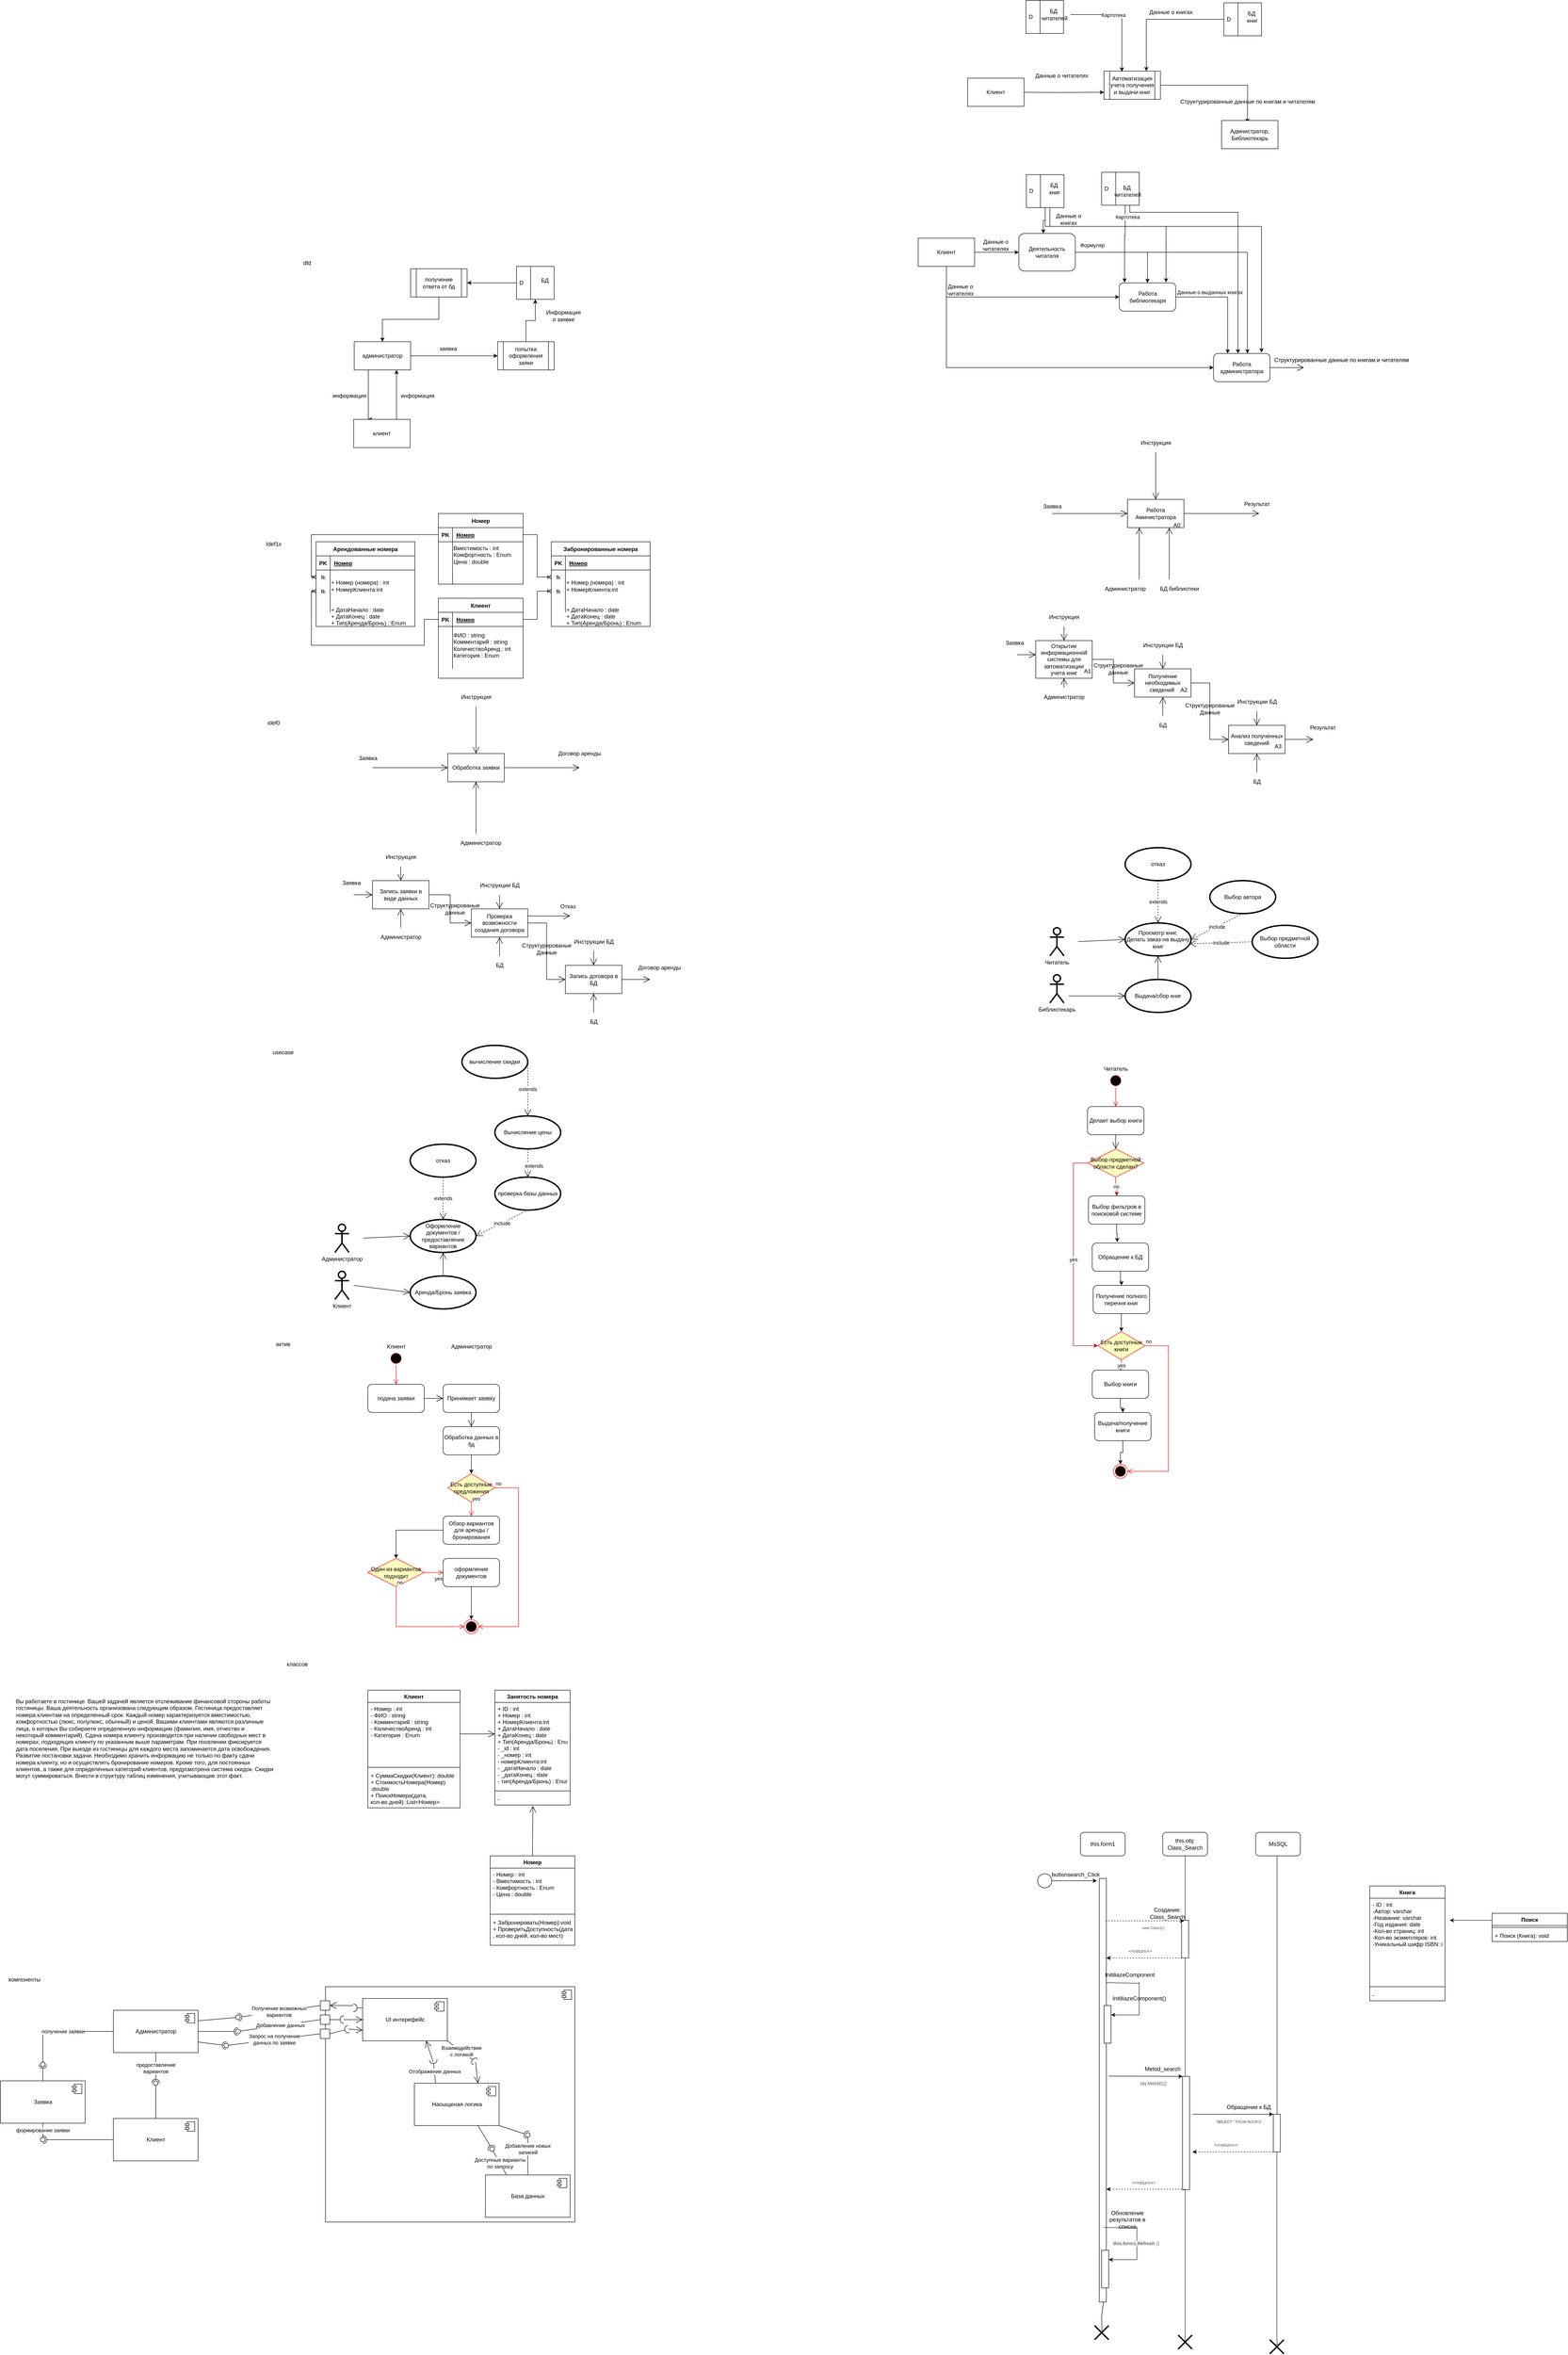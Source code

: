 <mxfile version="17.4.5" type="device"><diagram id="wPbVDnIFqEiwNR9LGVOS" name="Page-1"><mxGraphModel dx="2249" dy="1941" grid="1" gridSize="10" guides="1" tooltips="1" connect="1" arrows="1" fold="1" page="1" pageScale="1" pageWidth="827" pageHeight="1169" math="0" shadow="0"><root><mxCell id="0"/><mxCell id="1" parent="0"/><mxCell id="z8Eix6U0vWOLjuBQ26ta-66" value="Клиент" style="shape=table;startSize=30;container=1;collapsible=1;childLayout=tableLayout;fixedRows=1;rowLines=0;fontStyle=1;align=center;resizeLast=1;" parent="1" vertex="1"><mxGeometry x="420" y="780" width="180" height="170" as="geometry"/></mxCell><mxCell id="z8Eix6U0vWOLjuBQ26ta-67" value="" style="shape=tableRow;horizontal=0;startSize=0;swimlaneHead=0;swimlaneBody=0;fillColor=none;collapsible=0;dropTarget=0;points=[[0,0.5],[1,0.5]];portConstraint=eastwest;top=0;left=0;right=0;bottom=1;" parent="z8Eix6U0vWOLjuBQ26ta-66" vertex="1"><mxGeometry y="30" width="180" height="30" as="geometry"/></mxCell><mxCell id="z8Eix6U0vWOLjuBQ26ta-68" value="PK" style="shape=partialRectangle;connectable=0;fillColor=none;top=0;left=0;bottom=0;right=0;fontStyle=1;overflow=hidden;" parent="z8Eix6U0vWOLjuBQ26ta-67" vertex="1"><mxGeometry width="30" height="30" as="geometry"><mxRectangle width="30" height="30" as="alternateBounds"/></mxGeometry></mxCell><mxCell id="z8Eix6U0vWOLjuBQ26ta-69" value="Номер" style="shape=partialRectangle;connectable=0;fillColor=none;top=0;left=0;bottom=0;right=0;align=left;spacingLeft=6;fontStyle=5;overflow=hidden;" parent="z8Eix6U0vWOLjuBQ26ta-67" vertex="1"><mxGeometry x="30" width="150" height="30" as="geometry"><mxRectangle width="150" height="30" as="alternateBounds"/></mxGeometry></mxCell><mxCell id="z8Eix6U0vWOLjuBQ26ta-70" value="" style="shape=tableRow;horizontal=0;startSize=0;swimlaneHead=0;swimlaneBody=0;fillColor=none;collapsible=0;dropTarget=0;points=[[0,0.5],[1,0.5]];portConstraint=eastwest;top=0;left=0;right=0;bottom=0;" parent="z8Eix6U0vWOLjuBQ26ta-66" vertex="1"><mxGeometry y="60" width="180" height="30" as="geometry"/></mxCell><mxCell id="z8Eix6U0vWOLjuBQ26ta-71" value="" style="shape=partialRectangle;connectable=0;fillColor=none;top=0;left=0;bottom=0;right=0;editable=1;overflow=hidden;" parent="z8Eix6U0vWOLjuBQ26ta-70" vertex="1"><mxGeometry width="30" height="30" as="geometry"><mxRectangle width="30" height="30" as="alternateBounds"/></mxGeometry></mxCell><mxCell id="z8Eix6U0vWOLjuBQ26ta-72" value="" style="shape=partialRectangle;connectable=0;fillColor=none;top=0;left=0;bottom=0;right=0;align=left;spacingLeft=6;overflow=hidden;" parent="z8Eix6U0vWOLjuBQ26ta-70" vertex="1"><mxGeometry x="30" width="150" height="30" as="geometry"><mxRectangle width="150" height="30" as="alternateBounds"/></mxGeometry></mxCell><mxCell id="z8Eix6U0vWOLjuBQ26ta-73" value="" style="shape=tableRow;horizontal=0;startSize=0;swimlaneHead=0;swimlaneBody=0;fillColor=none;collapsible=0;dropTarget=0;points=[[0,0.5],[1,0.5]];portConstraint=eastwest;top=0;left=0;right=0;bottom=0;" parent="z8Eix6U0vWOLjuBQ26ta-66" vertex="1"><mxGeometry y="90" width="180" height="30" as="geometry"/></mxCell><mxCell id="z8Eix6U0vWOLjuBQ26ta-74" value="" style="shape=partialRectangle;connectable=0;fillColor=none;top=0;left=0;bottom=0;right=0;editable=1;overflow=hidden;" parent="z8Eix6U0vWOLjuBQ26ta-73" vertex="1"><mxGeometry width="30" height="30" as="geometry"><mxRectangle width="30" height="30" as="alternateBounds"/></mxGeometry></mxCell><mxCell id="z8Eix6U0vWOLjuBQ26ta-75" value="&#10;&#10;&lt;span style=&quot;color: rgb(0, 0, 0); font-family: helvetica; font-size: 12px; font-style: normal; font-weight: 400; letter-spacing: normal; text-align: left; text-indent: 0px; text-transform: none; word-spacing: 0px; background-color: rgb(248, 249, 250); display: inline; float: none;&quot;&gt;- Номер : int&lt;/span&gt;&lt;br style=&quot;padding: 0px; margin: 0px; color: rgb(0, 0, 0); font-family: helvetica; font-size: 12px; font-style: normal; font-weight: 400; letter-spacing: normal; text-align: left; text-indent: 0px; text-transform: none; word-spacing: 0px; background-color: rgb(248, 249, 250);&quot;&gt;&lt;span style=&quot;color: rgb(0, 0, 0); font-family: helvetica; font-size: 12px; font-style: normal; font-weight: 400; letter-spacing: normal; text-align: left; text-indent: 0px; text-transform: none; word-spacing: 0px; background-color: rgb(248, 249, 250); display: inline; float: none;&quot;&gt;- ФИО : string&lt;/span&gt;&lt;br style=&quot;padding: 0px; margin: 0px; color: rgb(0, 0, 0); font-family: helvetica; font-size: 12px; font-style: normal; font-weight: 400; letter-spacing: normal; text-align: left; text-indent: 0px; text-transform: none; word-spacing: 0px; background-color: rgb(248, 249, 250);&quot;&gt;&lt;span style=&quot;color: rgb(0, 0, 0); font-family: helvetica; font-size: 12px; font-style: normal; font-weight: 400; letter-spacing: normal; text-align: left; text-indent: 0px; text-transform: none; word-spacing: 0px; background-color: rgb(248, 249, 250); display: inline; float: none;&quot;&gt;- Комментарий : string&lt;/span&gt;&lt;br style=&quot;padding: 0px; margin: 0px; color: rgb(0, 0, 0); font-family: helvetica; font-size: 12px; font-style: normal; font-weight: 400; letter-spacing: normal; text-align: left; text-indent: 0px; text-transform: none; word-spacing: 0px; background-color: rgb(248, 249, 250);&quot;&gt;&lt;span style=&quot;color: rgb(0, 0, 0); font-family: helvetica; font-size: 12px; font-style: normal; font-weight: 400; letter-spacing: normal; text-align: left; text-indent: 0px; text-transform: none; word-spacing: 0px; background-color: rgb(248, 249, 250); display: inline; float: none;&quot;&gt;- КоличествоАренд : int&lt;/span&gt;&lt;br style=&quot;padding: 0px; margin: 0px; color: rgb(0, 0, 0); font-family: helvetica; font-size: 12px; font-style: normal; font-weight: 400; letter-spacing: normal; text-align: left; text-indent: 0px; text-transform: none; word-spacing: 0px; background-color: rgb(248, 249, 250);&quot;&gt;&lt;span style=&quot;color: rgb(0, 0, 0); font-family: helvetica; font-size: 12px; font-style: normal; font-weight: 400; letter-spacing: normal; text-align: left; text-indent: 0px; text-transform: none; word-spacing: 0px; background-color: rgb(248, 249, 250); display: inline; float: none;&quot;&gt;- Категория : Enum&lt;/span&gt;&#10;&#10;" style="shape=partialRectangle;connectable=0;fillColor=none;top=0;left=0;bottom=0;right=0;align=left;spacingLeft=6;overflow=hidden;" parent="z8Eix6U0vWOLjuBQ26ta-73" vertex="1"><mxGeometry x="30" width="150" height="30" as="geometry"><mxRectangle width="150" height="30" as="alternateBounds"/></mxGeometry></mxCell><mxCell id="z8Eix6U0vWOLjuBQ26ta-76" value="" style="shape=tableRow;horizontal=0;startSize=0;swimlaneHead=0;swimlaneBody=0;fillColor=none;collapsible=0;dropTarget=0;points=[[0,0.5],[1,0.5]];portConstraint=eastwest;top=0;left=0;right=0;bottom=0;" parent="z8Eix6U0vWOLjuBQ26ta-66" vertex="1"><mxGeometry y="120" width="180" height="30" as="geometry"/></mxCell><mxCell id="z8Eix6U0vWOLjuBQ26ta-77" value="" style="shape=partialRectangle;connectable=0;fillColor=none;top=0;left=0;bottom=0;right=0;editable=1;overflow=hidden;" parent="z8Eix6U0vWOLjuBQ26ta-76" vertex="1"><mxGeometry width="30" height="30" as="geometry"><mxRectangle width="30" height="30" as="alternateBounds"/></mxGeometry></mxCell><mxCell id="z8Eix6U0vWOLjuBQ26ta-78" value="" style="shape=partialRectangle;connectable=0;fillColor=none;top=0;left=0;bottom=0;right=0;align=left;spacingLeft=6;overflow=hidden;" parent="z8Eix6U0vWOLjuBQ26ta-76" vertex="1"><mxGeometry x="30" width="150" height="30" as="geometry"><mxRectangle width="150" height="30" as="alternateBounds"/></mxGeometry></mxCell><mxCell id="z8Eix6U0vWOLjuBQ26ta-79" value="&lt;span&gt;ФИО : string&lt;/span&gt;&lt;br style=&quot;padding: 0px ; margin: 0px&quot;&gt;&lt;span&gt;Комментарий : string&lt;/span&gt;&lt;br style=&quot;padding: 0px ; margin: 0px&quot;&gt;&lt;span&gt;КоличествоАренд : int&lt;/span&gt;&lt;br style=&quot;padding: 0px ; margin: 0px&quot;&gt;&lt;span&gt;Категория : Enum&lt;/span&gt;" style="text;html=1;align=left;verticalAlign=middle;resizable=0;points=[];autosize=1;strokeColor=none;fillColor=none;" parent="1" vertex="1"><mxGeometry x="450" y="850" width="140" height="60" as="geometry"/></mxCell><mxCell id="z8Eix6U0vWOLjuBQ26ta-80" value="Забронированные номера" style="shape=table;startSize=30;container=1;collapsible=1;childLayout=tableLayout;fixedRows=1;rowLines=0;fontStyle=1;align=center;resizeLast=1;" parent="1" vertex="1"><mxGeometry x="660" y="660" width="210" height="180" as="geometry"/></mxCell><mxCell id="z8Eix6U0vWOLjuBQ26ta-81" value="" style="shape=tableRow;horizontal=0;startSize=0;swimlaneHead=0;swimlaneBody=0;fillColor=none;collapsible=0;dropTarget=0;points=[[0,0.5],[1,0.5]];portConstraint=eastwest;top=0;left=0;right=0;bottom=1;" parent="z8Eix6U0vWOLjuBQ26ta-80" vertex="1"><mxGeometry y="30" width="210" height="30" as="geometry"/></mxCell><mxCell id="z8Eix6U0vWOLjuBQ26ta-82" value="PK" style="shape=partialRectangle;connectable=0;fillColor=none;top=0;left=0;bottom=0;right=0;fontStyle=1;overflow=hidden;" parent="z8Eix6U0vWOLjuBQ26ta-81" vertex="1"><mxGeometry width="30" height="30" as="geometry"><mxRectangle width="30" height="30" as="alternateBounds"/></mxGeometry></mxCell><mxCell id="z8Eix6U0vWOLjuBQ26ta-83" value="Номер" style="shape=partialRectangle;connectable=0;fillColor=none;top=0;left=0;bottom=0;right=0;align=left;spacingLeft=6;fontStyle=5;overflow=hidden;" parent="z8Eix6U0vWOLjuBQ26ta-81" vertex="1"><mxGeometry x="30" width="180" height="30" as="geometry"><mxRectangle width="180" height="30" as="alternateBounds"/></mxGeometry></mxCell><mxCell id="z8Eix6U0vWOLjuBQ26ta-84" value="" style="shape=tableRow;horizontal=0;startSize=0;swimlaneHead=0;swimlaneBody=0;fillColor=none;collapsible=0;dropTarget=0;points=[[0,0.5],[1,0.5]];portConstraint=eastwest;top=0;left=0;right=0;bottom=0;" parent="z8Eix6U0vWOLjuBQ26ta-80" vertex="1"><mxGeometry y="60" width="210" height="30" as="geometry"/></mxCell><mxCell id="z8Eix6U0vWOLjuBQ26ta-85" value="fk" style="shape=partialRectangle;connectable=0;fillColor=none;top=0;left=0;bottom=0;right=0;editable=1;overflow=hidden;" parent="z8Eix6U0vWOLjuBQ26ta-84" vertex="1"><mxGeometry width="30" height="30" as="geometry"><mxRectangle width="30" height="30" as="alternateBounds"/></mxGeometry></mxCell><mxCell id="z8Eix6U0vWOLjuBQ26ta-86" value="" style="shape=partialRectangle;connectable=0;fillColor=none;top=0;left=0;bottom=0;right=0;align=left;spacingLeft=6;overflow=hidden;" parent="z8Eix6U0vWOLjuBQ26ta-84" vertex="1"><mxGeometry x="30" width="180" height="30" as="geometry"><mxRectangle width="180" height="30" as="alternateBounds"/></mxGeometry></mxCell><mxCell id="z8Eix6U0vWOLjuBQ26ta-87" value="" style="shape=tableRow;horizontal=0;startSize=0;swimlaneHead=0;swimlaneBody=0;fillColor=none;collapsible=0;dropTarget=0;points=[[0,0.5],[1,0.5]];portConstraint=eastwest;top=0;left=0;right=0;bottom=0;" parent="z8Eix6U0vWOLjuBQ26ta-80" vertex="1"><mxGeometry y="90" width="210" height="30" as="geometry"/></mxCell><mxCell id="z8Eix6U0vWOLjuBQ26ta-88" value="fk" style="shape=partialRectangle;connectable=0;fillColor=none;top=0;left=0;bottom=0;right=0;editable=1;overflow=hidden;" parent="z8Eix6U0vWOLjuBQ26ta-87" vertex="1"><mxGeometry width="30" height="30" as="geometry"><mxRectangle width="30" height="30" as="alternateBounds"/></mxGeometry></mxCell><mxCell id="z8Eix6U0vWOLjuBQ26ta-89" value="&#10;&#10;&lt;span style=&quot;color: rgb(0, 0, 0); font-family: helvetica; font-size: 12px; font-style: normal; font-weight: 400; letter-spacing: normal; text-align: left; text-indent: 0px; text-transform: none; word-spacing: 0px; background-color: rgb(248, 249, 250); display: inline; float: none;&quot;&gt;- Номер : int&lt;/span&gt;&lt;br style=&quot;padding: 0px; margin: 0px; color: rgb(0, 0, 0); font-family: helvetica; font-size: 12px; font-style: normal; font-weight: 400; letter-spacing: normal; text-align: left; text-indent: 0px; text-transform: none; word-spacing: 0px; background-color: rgb(248, 249, 250);&quot;&gt;&lt;span style=&quot;color: rgb(0, 0, 0); font-family: helvetica; font-size: 12px; font-style: normal; font-weight: 400; letter-spacing: normal; text-align: left; text-indent: 0px; text-transform: none; word-spacing: 0px; background-color: rgb(248, 249, 250); display: inline; float: none;&quot;&gt;- ФИО : string&lt;/span&gt;&lt;br style=&quot;padding: 0px; margin: 0px; color: rgb(0, 0, 0); font-family: helvetica; font-size: 12px; font-style: normal; font-weight: 400; letter-spacing: normal; text-align: left; text-indent: 0px; text-transform: none; word-spacing: 0px; background-color: rgb(248, 249, 250);&quot;&gt;&lt;span style=&quot;color: rgb(0, 0, 0); font-family: helvetica; font-size: 12px; font-style: normal; font-weight: 400; letter-spacing: normal; text-align: left; text-indent: 0px; text-transform: none; word-spacing: 0px; background-color: rgb(248, 249, 250); display: inline; float: none;&quot;&gt;- Комментарий : string&lt;/span&gt;&lt;br style=&quot;padding: 0px; margin: 0px; color: rgb(0, 0, 0); font-family: helvetica; font-size: 12px; font-style: normal; font-weight: 400; letter-spacing: normal; text-align: left; text-indent: 0px; text-transform: none; word-spacing: 0px; background-color: rgb(248, 249, 250);&quot;&gt;&lt;span style=&quot;color: rgb(0, 0, 0); font-family: helvetica; font-size: 12px; font-style: normal; font-weight: 400; letter-spacing: normal; text-align: left; text-indent: 0px; text-transform: none; word-spacing: 0px; background-color: rgb(248, 249, 250); display: inline; float: none;&quot;&gt;- КоличествоАренд : int&lt;/span&gt;&lt;br style=&quot;padding: 0px; margin: 0px; color: rgb(0, 0, 0); font-family: helvetica; font-size: 12px; font-style: normal; font-weight: 400; letter-spacing: normal; text-align: left; text-indent: 0px; text-transform: none; word-spacing: 0px; background-color: rgb(248, 249, 250);&quot;&gt;&lt;span style=&quot;color: rgb(0, 0, 0); font-family: helvetica; font-size: 12px; font-style: normal; font-weight: 400; letter-spacing: normal; text-align: left; text-indent: 0px; text-transform: none; word-spacing: 0px; background-color: rgb(248, 249, 250); display: inline; float: none;&quot;&gt;- Категория : Enum&lt;/span&gt;&#10;&#10;" style="shape=partialRectangle;connectable=0;fillColor=none;top=0;left=0;bottom=0;right=0;align=left;spacingLeft=6;overflow=hidden;" parent="z8Eix6U0vWOLjuBQ26ta-87" vertex="1"><mxGeometry x="30" width="180" height="30" as="geometry"><mxRectangle width="180" height="30" as="alternateBounds"/></mxGeometry></mxCell><mxCell id="z8Eix6U0vWOLjuBQ26ta-90" value="" style="shape=tableRow;horizontal=0;startSize=0;swimlaneHead=0;swimlaneBody=0;fillColor=none;collapsible=0;dropTarget=0;points=[[0,0.5],[1,0.5]];portConstraint=eastwest;top=0;left=0;right=0;bottom=0;" parent="z8Eix6U0vWOLjuBQ26ta-80" vertex="1"><mxGeometry y="120" width="210" height="30" as="geometry"/></mxCell><mxCell id="z8Eix6U0vWOLjuBQ26ta-91" value="" style="shape=partialRectangle;connectable=0;fillColor=none;top=0;left=0;bottom=0;right=0;editable=1;overflow=hidden;" parent="z8Eix6U0vWOLjuBQ26ta-90" vertex="1"><mxGeometry width="30" height="30" as="geometry"><mxRectangle width="30" height="30" as="alternateBounds"/></mxGeometry></mxCell><mxCell id="z8Eix6U0vWOLjuBQ26ta-92" value="" style="shape=partialRectangle;connectable=0;fillColor=none;top=0;left=0;bottom=0;right=0;align=left;spacingLeft=6;overflow=hidden;" parent="z8Eix6U0vWOLjuBQ26ta-90" vertex="1"><mxGeometry x="30" width="180" height="30" as="geometry"><mxRectangle width="180" height="30" as="alternateBounds"/></mxGeometry></mxCell><mxCell id="z8Eix6U0vWOLjuBQ26ta-93" value="&lt;span&gt;+ Номер (номера) : int&lt;/span&gt;&lt;br style=&quot;padding: 0px ; margin: 0px&quot;&gt;&lt;span&gt;+ НомерКлиента:int&lt;/span&gt;&lt;br style=&quot;padding: 0px ; margin: 0px&quot;&gt;&lt;span&gt;&lt;br&gt;&lt;br&gt;+ ДатаНачало : date&lt;/span&gt;&lt;br style=&quot;padding: 0px ; margin: 0px&quot;&gt;&lt;span&gt;+ ДатаКонец : date&lt;/span&gt;&lt;br style=&quot;padding: 0px ; margin: 0px&quot;&gt;&lt;span&gt;+ Тип(Аренда/Бронь) : Enum&lt;/span&gt;" style="text;html=1;align=left;verticalAlign=middle;resizable=0;points=[];autosize=1;strokeColor=none;fillColor=none;" parent="1" vertex="1"><mxGeometry x="690" y="740" width="170" height="100" as="geometry"/></mxCell><mxCell id="z8Eix6U0vWOLjuBQ26ta-94" value="Номер" style="shape=table;startSize=30;container=1;collapsible=1;childLayout=tableLayout;fixedRows=1;rowLines=0;fontStyle=1;align=center;resizeLast=1;" parent="1" vertex="1"><mxGeometry x="420" y="600" width="180" height="150" as="geometry"/></mxCell><mxCell id="z8Eix6U0vWOLjuBQ26ta-95" value="" style="shape=tableRow;horizontal=0;startSize=0;swimlaneHead=0;swimlaneBody=0;fillColor=none;collapsible=0;dropTarget=0;points=[[0,0.5],[1,0.5]];portConstraint=eastwest;top=0;left=0;right=0;bottom=1;" parent="z8Eix6U0vWOLjuBQ26ta-94" vertex="1"><mxGeometry y="30" width="180" height="30" as="geometry"/></mxCell><mxCell id="z8Eix6U0vWOLjuBQ26ta-96" value="PK" style="shape=partialRectangle;connectable=0;fillColor=none;top=0;left=0;bottom=0;right=0;fontStyle=1;overflow=hidden;" parent="z8Eix6U0vWOLjuBQ26ta-95" vertex="1"><mxGeometry width="30" height="30" as="geometry"><mxRectangle width="30" height="30" as="alternateBounds"/></mxGeometry></mxCell><mxCell id="z8Eix6U0vWOLjuBQ26ta-97" value="Номер" style="shape=partialRectangle;connectable=0;fillColor=none;top=0;left=0;bottom=0;right=0;align=left;spacingLeft=6;fontStyle=5;overflow=hidden;" parent="z8Eix6U0vWOLjuBQ26ta-95" vertex="1"><mxGeometry x="30" width="150" height="30" as="geometry"><mxRectangle width="150" height="30" as="alternateBounds"/></mxGeometry></mxCell><mxCell id="z8Eix6U0vWOLjuBQ26ta-98" value="" style="shape=tableRow;horizontal=0;startSize=0;swimlaneHead=0;swimlaneBody=0;fillColor=none;collapsible=0;dropTarget=0;points=[[0,0.5],[1,0.5]];portConstraint=eastwest;top=0;left=0;right=0;bottom=0;" parent="z8Eix6U0vWOLjuBQ26ta-94" vertex="1"><mxGeometry y="60" width="180" height="30" as="geometry"/></mxCell><mxCell id="z8Eix6U0vWOLjuBQ26ta-99" value="" style="shape=partialRectangle;connectable=0;fillColor=none;top=0;left=0;bottom=0;right=0;editable=1;overflow=hidden;" parent="z8Eix6U0vWOLjuBQ26ta-98" vertex="1"><mxGeometry width="30" height="30" as="geometry"><mxRectangle width="30" height="30" as="alternateBounds"/></mxGeometry></mxCell><mxCell id="z8Eix6U0vWOLjuBQ26ta-100" value="" style="shape=partialRectangle;connectable=0;fillColor=none;top=0;left=0;bottom=0;right=0;align=left;spacingLeft=6;overflow=hidden;" parent="z8Eix6U0vWOLjuBQ26ta-98" vertex="1"><mxGeometry x="30" width="150" height="30" as="geometry"><mxRectangle width="150" height="30" as="alternateBounds"/></mxGeometry></mxCell><mxCell id="z8Eix6U0vWOLjuBQ26ta-101" value="" style="shape=tableRow;horizontal=0;startSize=0;swimlaneHead=0;swimlaneBody=0;fillColor=none;collapsible=0;dropTarget=0;points=[[0,0.5],[1,0.5]];portConstraint=eastwest;top=0;left=0;right=0;bottom=0;" parent="z8Eix6U0vWOLjuBQ26ta-94" vertex="1"><mxGeometry y="90" width="180" height="30" as="geometry"/></mxCell><mxCell id="z8Eix6U0vWOLjuBQ26ta-102" value="" style="shape=partialRectangle;connectable=0;fillColor=none;top=0;left=0;bottom=0;right=0;editable=1;overflow=hidden;" parent="z8Eix6U0vWOLjuBQ26ta-101" vertex="1"><mxGeometry width="30" height="30" as="geometry"><mxRectangle width="30" height="30" as="alternateBounds"/></mxGeometry></mxCell><mxCell id="z8Eix6U0vWOLjuBQ26ta-103" value="&#10;&#10;&lt;span style=&quot;color: rgb(0, 0, 0); font-family: helvetica; font-size: 12px; font-style: normal; font-weight: 400; letter-spacing: normal; text-align: left; text-indent: 0px; text-transform: none; word-spacing: 0px; background-color: rgb(248, 249, 250); display: inline; float: none;&quot;&gt;- Номер : int&lt;/span&gt;&lt;br style=&quot;padding: 0px; margin: 0px; color: rgb(0, 0, 0); font-family: helvetica; font-size: 12px; font-style: normal; font-weight: 400; letter-spacing: normal; text-align: left; text-indent: 0px; text-transform: none; word-spacing: 0px; background-color: rgb(248, 249, 250);&quot;&gt;&lt;span style=&quot;color: rgb(0, 0, 0); font-family: helvetica; font-size: 12px; font-style: normal; font-weight: 400; letter-spacing: normal; text-align: left; text-indent: 0px; text-transform: none; word-spacing: 0px; background-color: rgb(248, 249, 250); display: inline; float: none;&quot;&gt;- ФИО : string&lt;/span&gt;&lt;br style=&quot;padding: 0px; margin: 0px; color: rgb(0, 0, 0); font-family: helvetica; font-size: 12px; font-style: normal; font-weight: 400; letter-spacing: normal; text-align: left; text-indent: 0px; text-transform: none; word-spacing: 0px; background-color: rgb(248, 249, 250);&quot;&gt;&lt;span style=&quot;color: rgb(0, 0, 0); font-family: helvetica; font-size: 12px; font-style: normal; font-weight: 400; letter-spacing: normal; text-align: left; text-indent: 0px; text-transform: none; word-spacing: 0px; background-color: rgb(248, 249, 250); display: inline; float: none;&quot;&gt;- Комментарий : string&lt;/span&gt;&lt;br style=&quot;padding: 0px; margin: 0px; color: rgb(0, 0, 0); font-family: helvetica; font-size: 12px; font-style: normal; font-weight: 400; letter-spacing: normal; text-align: left; text-indent: 0px; text-transform: none; word-spacing: 0px; background-color: rgb(248, 249, 250);&quot;&gt;&lt;span style=&quot;color: rgb(0, 0, 0); font-family: helvetica; font-size: 12px; font-style: normal; font-weight: 400; letter-spacing: normal; text-align: left; text-indent: 0px; text-transform: none; word-spacing: 0px; background-color: rgb(248, 249, 250); display: inline; float: none;&quot;&gt;- КоличествоАренд : int&lt;/span&gt;&lt;br style=&quot;padding: 0px; margin: 0px; color: rgb(0, 0, 0); font-family: helvetica; font-size: 12px; font-style: normal; font-weight: 400; letter-spacing: normal; text-align: left; text-indent: 0px; text-transform: none; word-spacing: 0px; background-color: rgb(248, 249, 250);&quot;&gt;&lt;span style=&quot;color: rgb(0, 0, 0); font-family: helvetica; font-size: 12px; font-style: normal; font-weight: 400; letter-spacing: normal; text-align: left; text-indent: 0px; text-transform: none; word-spacing: 0px; background-color: rgb(248, 249, 250); display: inline; float: none;&quot;&gt;- Категория : Enum&lt;/span&gt;&#10;&#10;" style="shape=partialRectangle;connectable=0;fillColor=none;top=0;left=0;bottom=0;right=0;align=left;spacingLeft=6;overflow=hidden;" parent="z8Eix6U0vWOLjuBQ26ta-101" vertex="1"><mxGeometry x="30" width="150" height="30" as="geometry"><mxRectangle width="150" height="30" as="alternateBounds"/></mxGeometry></mxCell><mxCell id="z8Eix6U0vWOLjuBQ26ta-104" value="" style="shape=tableRow;horizontal=0;startSize=0;swimlaneHead=0;swimlaneBody=0;fillColor=none;collapsible=0;dropTarget=0;points=[[0,0.5],[1,0.5]];portConstraint=eastwest;top=0;left=0;right=0;bottom=0;" parent="z8Eix6U0vWOLjuBQ26ta-94" vertex="1"><mxGeometry y="120" width="180" height="30" as="geometry"/></mxCell><mxCell id="z8Eix6U0vWOLjuBQ26ta-105" value="" style="shape=partialRectangle;connectable=0;fillColor=none;top=0;left=0;bottom=0;right=0;editable=1;overflow=hidden;" parent="z8Eix6U0vWOLjuBQ26ta-104" vertex="1"><mxGeometry width="30" height="30" as="geometry"><mxRectangle width="30" height="30" as="alternateBounds"/></mxGeometry></mxCell><mxCell id="z8Eix6U0vWOLjuBQ26ta-106" value="" style="shape=partialRectangle;connectable=0;fillColor=none;top=0;left=0;bottom=0;right=0;align=left;spacingLeft=6;overflow=hidden;" parent="z8Eix6U0vWOLjuBQ26ta-104" vertex="1"><mxGeometry x="30" width="150" height="30" as="geometry"><mxRectangle width="150" height="30" as="alternateBounds"/></mxGeometry></mxCell><mxCell id="z8Eix6U0vWOLjuBQ26ta-107" value="Вместимость : int&lt;br style=&quot;padding: 0px ; margin: 0px&quot;&gt;Комфортность : Enum&lt;br style=&quot;padding: 0px ; margin: 0px&quot;&gt;Цена : double&lt;div style=&quot;padding: 0px ; margin: 0px&quot;&gt;&lt;br style=&quot;padding: 0px ; margin: 0px ; color: rgb(0 , 0 , 0) ; font-family: &amp;#34;helvetica&amp;#34; ; font-size: 12px ; font-style: normal ; font-weight: 400 ; letter-spacing: normal ; text-align: left ; text-indent: 0px ; text-transform: none ; word-spacing: 0px ; background-color: rgb(248 , 249 , 250)&quot;&gt;&lt;br&gt;&lt;br&gt;&lt;/div&gt;" style="text;whiteSpace=wrap;html=1;" parent="1" vertex="1"><mxGeometry x="450" y="660" width="150" height="110" as="geometry"/></mxCell><mxCell id="z8Eix6U0vWOLjuBQ26ta-108" value="" style="edgeStyle=entityRelationEdgeStyle;fontSize=12;html=1;endArrow=ERoneToMany;rounded=0;entryX=0;entryY=0.5;entryDx=0;entryDy=0;exitX=1;exitY=0.5;exitDx=0;exitDy=0;" parent="1" source="z8Eix6U0vWOLjuBQ26ta-67" target="z8Eix6U0vWOLjuBQ26ta-87" edge="1"><mxGeometry width="100" height="100" relative="1" as="geometry"><mxPoint x="630" y="970" as="sourcePoint"/><mxPoint x="730" y="870" as="targetPoint"/></mxGeometry></mxCell><mxCell id="z8Eix6U0vWOLjuBQ26ta-109" value="" style="edgeStyle=entityRelationEdgeStyle;fontSize=12;html=1;endArrow=ERoneToMany;rounded=0;entryX=0;entryY=0.5;entryDx=0;entryDy=0;exitX=1;exitY=0.5;exitDx=0;exitDy=0;" parent="1" source="z8Eix6U0vWOLjuBQ26ta-95" target="z8Eix6U0vWOLjuBQ26ta-84" edge="1"><mxGeometry width="100" height="100" relative="1" as="geometry"><mxPoint x="590" y="715" as="sourcePoint"/><mxPoint x="670" y="775" as="targetPoint"/></mxGeometry></mxCell><mxCell id="z8Eix6U0vWOLjuBQ26ta-110" value="Арендованные номера" style="shape=table;startSize=30;container=1;collapsible=1;childLayout=tableLayout;fixedRows=1;rowLines=0;fontStyle=1;align=center;resizeLast=1;" parent="1" vertex="1"><mxGeometry x="160" y="660" width="210" height="180" as="geometry"/></mxCell><mxCell id="z8Eix6U0vWOLjuBQ26ta-111" value="" style="shape=tableRow;horizontal=0;startSize=0;swimlaneHead=0;swimlaneBody=0;fillColor=none;collapsible=0;dropTarget=0;points=[[0,0.5],[1,0.5]];portConstraint=eastwest;top=0;left=0;right=0;bottom=1;" parent="z8Eix6U0vWOLjuBQ26ta-110" vertex="1"><mxGeometry y="30" width="210" height="30" as="geometry"/></mxCell><mxCell id="z8Eix6U0vWOLjuBQ26ta-112" value="PK" style="shape=partialRectangle;connectable=0;fillColor=none;top=0;left=0;bottom=0;right=0;fontStyle=1;overflow=hidden;" parent="z8Eix6U0vWOLjuBQ26ta-111" vertex="1"><mxGeometry width="30" height="30" as="geometry"><mxRectangle width="30" height="30" as="alternateBounds"/></mxGeometry></mxCell><mxCell id="z8Eix6U0vWOLjuBQ26ta-113" value="Номер" style="shape=partialRectangle;connectable=0;fillColor=none;top=0;left=0;bottom=0;right=0;align=left;spacingLeft=6;fontStyle=5;overflow=hidden;" parent="z8Eix6U0vWOLjuBQ26ta-111" vertex="1"><mxGeometry x="30" width="180" height="30" as="geometry"><mxRectangle width="180" height="30" as="alternateBounds"/></mxGeometry></mxCell><mxCell id="z8Eix6U0vWOLjuBQ26ta-114" value="" style="shape=tableRow;horizontal=0;startSize=0;swimlaneHead=0;swimlaneBody=0;fillColor=none;collapsible=0;dropTarget=0;points=[[0,0.5],[1,0.5]];portConstraint=eastwest;top=0;left=0;right=0;bottom=0;" parent="z8Eix6U0vWOLjuBQ26ta-110" vertex="1"><mxGeometry y="60" width="210" height="30" as="geometry"/></mxCell><mxCell id="z8Eix6U0vWOLjuBQ26ta-115" value="fk" style="shape=partialRectangle;connectable=0;fillColor=none;top=0;left=0;bottom=0;right=0;editable=1;overflow=hidden;" parent="z8Eix6U0vWOLjuBQ26ta-114" vertex="1"><mxGeometry width="30" height="30" as="geometry"><mxRectangle width="30" height="30" as="alternateBounds"/></mxGeometry></mxCell><mxCell id="z8Eix6U0vWOLjuBQ26ta-116" value="" style="shape=partialRectangle;connectable=0;fillColor=none;top=0;left=0;bottom=0;right=0;align=left;spacingLeft=6;overflow=hidden;" parent="z8Eix6U0vWOLjuBQ26ta-114" vertex="1"><mxGeometry x="30" width="180" height="30" as="geometry"><mxRectangle width="180" height="30" as="alternateBounds"/></mxGeometry></mxCell><mxCell id="z8Eix6U0vWOLjuBQ26ta-117" value="" style="shape=tableRow;horizontal=0;startSize=0;swimlaneHead=0;swimlaneBody=0;fillColor=none;collapsible=0;dropTarget=0;points=[[0,0.5],[1,0.5]];portConstraint=eastwest;top=0;left=0;right=0;bottom=0;" parent="z8Eix6U0vWOLjuBQ26ta-110" vertex="1"><mxGeometry y="90" width="210" height="30" as="geometry"/></mxCell><mxCell id="z8Eix6U0vWOLjuBQ26ta-118" value="fk" style="shape=partialRectangle;connectable=0;fillColor=none;top=0;left=0;bottom=0;right=0;editable=1;overflow=hidden;" parent="z8Eix6U0vWOLjuBQ26ta-117" vertex="1"><mxGeometry width="30" height="30" as="geometry"><mxRectangle width="30" height="30" as="alternateBounds"/></mxGeometry></mxCell><mxCell id="z8Eix6U0vWOLjuBQ26ta-119" value="&#10;&#10;&lt;span style=&quot;color: rgb(0, 0, 0); font-family: helvetica; font-size: 12px; font-style: normal; font-weight: 400; letter-spacing: normal; text-align: left; text-indent: 0px; text-transform: none; word-spacing: 0px; background-color: rgb(248, 249, 250); display: inline; float: none;&quot;&gt;- Номер : int&lt;/span&gt;&lt;br style=&quot;padding: 0px; margin: 0px; color: rgb(0, 0, 0); font-family: helvetica; font-size: 12px; font-style: normal; font-weight: 400; letter-spacing: normal; text-align: left; text-indent: 0px; text-transform: none; word-spacing: 0px; background-color: rgb(248, 249, 250);&quot;&gt;&lt;span style=&quot;color: rgb(0, 0, 0); font-family: helvetica; font-size: 12px; font-style: normal; font-weight: 400; letter-spacing: normal; text-align: left; text-indent: 0px; text-transform: none; word-spacing: 0px; background-color: rgb(248, 249, 250); display: inline; float: none;&quot;&gt;- ФИО : string&lt;/span&gt;&lt;br style=&quot;padding: 0px; margin: 0px; color: rgb(0, 0, 0); font-family: helvetica; font-size: 12px; font-style: normal; font-weight: 400; letter-spacing: normal; text-align: left; text-indent: 0px; text-transform: none; word-spacing: 0px; background-color: rgb(248, 249, 250);&quot;&gt;&lt;span style=&quot;color: rgb(0, 0, 0); font-family: helvetica; font-size: 12px; font-style: normal; font-weight: 400; letter-spacing: normal; text-align: left; text-indent: 0px; text-transform: none; word-spacing: 0px; background-color: rgb(248, 249, 250); display: inline; float: none;&quot;&gt;- Комментарий : string&lt;/span&gt;&lt;br style=&quot;padding: 0px; margin: 0px; color: rgb(0, 0, 0); font-family: helvetica; font-size: 12px; font-style: normal; font-weight: 400; letter-spacing: normal; text-align: left; text-indent: 0px; text-transform: none; word-spacing: 0px; background-color: rgb(248, 249, 250);&quot;&gt;&lt;span style=&quot;color: rgb(0, 0, 0); font-family: helvetica; font-size: 12px; font-style: normal; font-weight: 400; letter-spacing: normal; text-align: left; text-indent: 0px; text-transform: none; word-spacing: 0px; background-color: rgb(248, 249, 250); display: inline; float: none;&quot;&gt;- КоличествоАренд : int&lt;/span&gt;&lt;br style=&quot;padding: 0px; margin: 0px; color: rgb(0, 0, 0); font-family: helvetica; font-size: 12px; font-style: normal; font-weight: 400; letter-spacing: normal; text-align: left; text-indent: 0px; text-transform: none; word-spacing: 0px; background-color: rgb(248, 249, 250);&quot;&gt;&lt;span style=&quot;color: rgb(0, 0, 0); font-family: helvetica; font-size: 12px; font-style: normal; font-weight: 400; letter-spacing: normal; text-align: left; text-indent: 0px; text-transform: none; word-spacing: 0px; background-color: rgb(248, 249, 250); display: inline; float: none;&quot;&gt;- Категория : Enum&lt;/span&gt;&#10;&#10;" style="shape=partialRectangle;connectable=0;fillColor=none;top=0;left=0;bottom=0;right=0;align=left;spacingLeft=6;overflow=hidden;" parent="z8Eix6U0vWOLjuBQ26ta-117" vertex="1"><mxGeometry x="30" width="180" height="30" as="geometry"><mxRectangle width="180" height="30" as="alternateBounds"/></mxGeometry></mxCell><mxCell id="z8Eix6U0vWOLjuBQ26ta-120" value="" style="shape=tableRow;horizontal=0;startSize=0;swimlaneHead=0;swimlaneBody=0;fillColor=none;collapsible=0;dropTarget=0;points=[[0,0.5],[1,0.5]];portConstraint=eastwest;top=0;left=0;right=0;bottom=0;" parent="z8Eix6U0vWOLjuBQ26ta-110" vertex="1"><mxGeometry y="120" width="210" height="30" as="geometry"/></mxCell><mxCell id="z8Eix6U0vWOLjuBQ26ta-121" value="" style="shape=partialRectangle;connectable=0;fillColor=none;top=0;left=0;bottom=0;right=0;editable=1;overflow=hidden;" parent="z8Eix6U0vWOLjuBQ26ta-120" vertex="1"><mxGeometry width="30" height="30" as="geometry"><mxRectangle width="30" height="30" as="alternateBounds"/></mxGeometry></mxCell><mxCell id="z8Eix6U0vWOLjuBQ26ta-122" value="" style="shape=partialRectangle;connectable=0;fillColor=none;top=0;left=0;bottom=0;right=0;align=left;spacingLeft=6;overflow=hidden;" parent="z8Eix6U0vWOLjuBQ26ta-120" vertex="1"><mxGeometry x="30" width="180" height="30" as="geometry"><mxRectangle width="180" height="30" as="alternateBounds"/></mxGeometry></mxCell><mxCell id="z8Eix6U0vWOLjuBQ26ta-123" value="&lt;span&gt;+ Номер (номера) : int&lt;/span&gt;&lt;br style=&quot;padding: 0px ; margin: 0px&quot;&gt;&lt;span&gt;+ НомерКлиента:int&lt;/span&gt;&lt;br style=&quot;padding: 0px ; margin: 0px&quot;&gt;&lt;span&gt;&lt;br&gt;&lt;br&gt;+ ДатаНачало : date&lt;/span&gt;&lt;br style=&quot;padding: 0px ; margin: 0px&quot;&gt;&lt;span&gt;+ ДатаКонец : date&lt;/span&gt;&lt;br style=&quot;padding: 0px ; margin: 0px&quot;&gt;&lt;span&gt;+ Тип(Аренда/Бронь) : Enum&lt;/span&gt;" style="text;html=1;align=left;verticalAlign=middle;resizable=0;points=[];autosize=1;strokeColor=none;fillColor=none;" parent="1" vertex="1"><mxGeometry x="190" y="740" width="170" height="100" as="geometry"/></mxCell><mxCell id="z8Eix6U0vWOLjuBQ26ta-124" value="" style="fontSize=12;html=1;endArrow=ERoneToMany;rounded=0;entryX=0;entryY=0.5;entryDx=0;entryDy=0;exitX=0;exitY=0.5;exitDx=0;exitDy=0;edgeStyle=orthogonalEdgeStyle;elbow=vertical;" parent="1" source="z8Eix6U0vWOLjuBQ26ta-95" target="z8Eix6U0vWOLjuBQ26ta-114" edge="1"><mxGeometry width="100" height="100" relative="1" as="geometry"><mxPoint x="610" y="655" as="sourcePoint"/><mxPoint x="670" y="745" as="targetPoint"/></mxGeometry></mxCell><mxCell id="z8Eix6U0vWOLjuBQ26ta-125" value="" style="fontSize=12;html=1;endArrow=ERoneToMany;rounded=0;entryX=0;entryY=0.5;entryDx=0;entryDy=0;exitX=0;exitY=0.5;exitDx=0;exitDy=0;edgeStyle=orthogonalEdgeStyle;elbow=vertical;" parent="1" source="z8Eix6U0vWOLjuBQ26ta-67" target="z8Eix6U0vWOLjuBQ26ta-117" edge="1"><mxGeometry width="100" height="100" relative="1" as="geometry"><mxPoint x="610" y="835" as="sourcePoint"/><mxPoint x="670" y="775" as="targetPoint"/><Array as="points"><mxPoint x="390" y="825"/><mxPoint x="390" y="880"/><mxPoint x="150" y="880"/><mxPoint x="150" y="765"/></Array></mxGeometry></mxCell><mxCell id="z8Eix6U0vWOLjuBQ26ta-160" value="Обработка заявки" style="rounded=0;whiteSpace=wrap;html=1;" parent="1" vertex="1"><mxGeometry x="440" y="1110" width="120" height="60" as="geometry"/></mxCell><mxCell id="z8Eix6U0vWOLjuBQ26ta-161" value="" style="endArrow=open;endFill=1;endSize=12;html=1;rounded=0;" parent="1" source="z8Eix6U0vWOLjuBQ26ta-160" edge="1"><mxGeometry width="160" relative="1" as="geometry"><mxPoint x="560" y="1140" as="sourcePoint"/><mxPoint x="720" y="1140" as="targetPoint"/></mxGeometry></mxCell><mxCell id="z8Eix6U0vWOLjuBQ26ta-162" value="" style="endArrow=open;endFill=1;endSize=12;html=1;rounded=0;" parent="1" edge="1"><mxGeometry width="160" relative="1" as="geometry"><mxPoint x="280" y="1140" as="sourcePoint"/><mxPoint x="440" y="1140" as="targetPoint"/></mxGeometry></mxCell><mxCell id="z8Eix6U0vWOLjuBQ26ta-163" value="" style="endArrow=open;endFill=1;endSize=12;html=1;rounded=0;entryX=0.5;entryY=0;entryDx=0;entryDy=0;" parent="1" target="z8Eix6U0vWOLjuBQ26ta-160" edge="1"><mxGeometry width="160" relative="1" as="geometry"><mxPoint x="500" y="1010" as="sourcePoint"/><mxPoint x="500" y="1030" as="targetPoint"/></mxGeometry></mxCell><mxCell id="z8Eix6U0vWOLjuBQ26ta-164" value="" style="endArrow=open;endFill=1;endSize=12;html=1;rounded=0;entryX=0.5;entryY=1;entryDx=0;entryDy=0;" parent="1" target="z8Eix6U0vWOLjuBQ26ta-160" edge="1"><mxGeometry width="160" relative="1" as="geometry"><mxPoint x="500" y="1280" as="sourcePoint"/><mxPoint x="660" y="1280" as="targetPoint"/></mxGeometry></mxCell><mxCell id="z8Eix6U0vWOLjuBQ26ta-165" value="Инструкция" style="text;html=1;align=center;verticalAlign=middle;resizable=0;points=[];autosize=1;strokeColor=none;fillColor=none;" parent="1" vertex="1"><mxGeometry x="460" y="980" width="80" height="20" as="geometry"/></mxCell><mxCell id="z8Eix6U0vWOLjuBQ26ta-166" value="Администратор" style="text;html=1;align=center;verticalAlign=middle;resizable=0;points=[];autosize=1;strokeColor=none;fillColor=none;" parent="1" vertex="1"><mxGeometry x="460" y="1290" width="100" height="20" as="geometry"/></mxCell><mxCell id="z8Eix6U0vWOLjuBQ26ta-167" value="Заявка" style="text;html=1;align=center;verticalAlign=middle;resizable=0;points=[];autosize=1;strokeColor=none;fillColor=none;" parent="1" vertex="1"><mxGeometry x="245" y="1110" width="50" height="20" as="geometry"/></mxCell><mxCell id="z8Eix6U0vWOLjuBQ26ta-168" value="Договор аренды" style="text;html=1;align=center;verticalAlign=middle;resizable=0;points=[];autosize=1;strokeColor=none;fillColor=none;" parent="1" vertex="1"><mxGeometry x="665" y="1100" width="110" height="20" as="geometry"/></mxCell><mxCell id="z8Eix6U0vWOLjuBQ26ta-169" value="Запись заявки в виде данных" style="rounded=0;whiteSpace=wrap;html=1;" parent="1" vertex="1"><mxGeometry x="280" y="1380" width="120" height="60" as="geometry"/></mxCell><mxCell id="z8Eix6U0vWOLjuBQ26ta-170" value="" style="endArrow=open;endFill=1;endSize=12;html=1;rounded=0;entryX=0;entryY=0.5;entryDx=0;entryDy=0;edgeStyle=orthogonalEdgeStyle;" parent="1" source="z8Eix6U0vWOLjuBQ26ta-169" target="z8Eix6U0vWOLjuBQ26ta-177" edge="1"><mxGeometry width="160" relative="1" as="geometry"><mxPoint x="400" y="1410" as="sourcePoint"/><mxPoint x="460" y="1410" as="targetPoint"/></mxGeometry></mxCell><mxCell id="z8Eix6U0vWOLjuBQ26ta-171" value="" style="endArrow=open;endFill=1;endSize=12;html=1;rounded=0;" parent="1" edge="1"><mxGeometry width="160" relative="1" as="geometry"><mxPoint x="240" y="1410" as="sourcePoint"/><mxPoint x="280" y="1410" as="targetPoint"/></mxGeometry></mxCell><mxCell id="z8Eix6U0vWOLjuBQ26ta-172" value="" style="endArrow=open;endFill=1;endSize=12;html=1;rounded=0;entryX=0.5;entryY=0;entryDx=0;entryDy=0;" parent="1" target="z8Eix6U0vWOLjuBQ26ta-169" edge="1"><mxGeometry width="160" relative="1" as="geometry"><mxPoint x="340" y="1350" as="sourcePoint"/><mxPoint x="340" y="1300" as="targetPoint"/></mxGeometry></mxCell><mxCell id="z8Eix6U0vWOLjuBQ26ta-173" value="" style="endArrow=open;endFill=1;endSize=12;html=1;rounded=0;entryX=0.5;entryY=1;entryDx=0;entryDy=0;" parent="1" target="z8Eix6U0vWOLjuBQ26ta-169" edge="1"><mxGeometry width="160" relative="1" as="geometry"><mxPoint x="340" y="1480" as="sourcePoint"/><mxPoint x="500" y="1550" as="targetPoint"/></mxGeometry></mxCell><mxCell id="z8Eix6U0vWOLjuBQ26ta-174" value="Инструкция" style="text;html=1;align=center;verticalAlign=middle;resizable=0;points=[];autosize=1;strokeColor=none;fillColor=none;" parent="1" vertex="1"><mxGeometry x="300" y="1320" width="80" height="20" as="geometry"/></mxCell><mxCell id="z8Eix6U0vWOLjuBQ26ta-175" value="Администратор" style="text;html=1;align=center;verticalAlign=middle;resizable=0;points=[];autosize=1;strokeColor=none;fillColor=none;" parent="1" vertex="1"><mxGeometry x="290" y="1490" width="100" height="20" as="geometry"/></mxCell><mxCell id="z8Eix6U0vWOLjuBQ26ta-176" value="Заявка" style="text;html=1;align=center;verticalAlign=middle;resizable=0;points=[];autosize=1;strokeColor=none;fillColor=none;" parent="1" vertex="1"><mxGeometry x="210" y="1375" width="50" height="20" as="geometry"/></mxCell><mxCell id="z8Eix6U0vWOLjuBQ26ta-177" value="Проверка возможности создания договора" style="rounded=0;whiteSpace=wrap;html=1;" parent="1" vertex="1"><mxGeometry x="490" y="1440" width="120" height="60" as="geometry"/></mxCell><mxCell id="z8Eix6U0vWOLjuBQ26ta-178" value="" style="endArrow=open;endFill=1;endSize=12;html=1;rounded=0;entryX=0;entryY=0.5;entryDx=0;entryDy=0;exitX=1;exitY=0.5;exitDx=0;exitDy=0;edgeStyle=orthogonalEdgeStyle;" parent="1" source="z8Eix6U0vWOLjuBQ26ta-177" target="z8Eix6U0vWOLjuBQ26ta-185" edge="1"><mxGeometry width="160" relative="1" as="geometry"><mxPoint x="610" y="1470" as="sourcePoint"/><mxPoint x="670" y="1470" as="targetPoint"/></mxGeometry></mxCell><mxCell id="z8Eix6U0vWOLjuBQ26ta-179" value="" style="endArrow=open;endFill=1;endSize=12;html=1;rounded=0;entryX=0.5;entryY=0;entryDx=0;entryDy=0;" parent="1" target="z8Eix6U0vWOLjuBQ26ta-177" edge="1"><mxGeometry width="160" relative="1" as="geometry"><mxPoint x="550" y="1410" as="sourcePoint"/><mxPoint x="550" y="1360" as="targetPoint"/></mxGeometry></mxCell><mxCell id="z8Eix6U0vWOLjuBQ26ta-180" value="" style="endArrow=open;endFill=1;endSize=12;html=1;rounded=0;entryX=0.5;entryY=1;entryDx=0;entryDy=0;" parent="1" target="z8Eix6U0vWOLjuBQ26ta-177" edge="1"><mxGeometry width="160" relative="1" as="geometry"><mxPoint x="550" y="1540" as="sourcePoint"/><mxPoint x="710" y="1610" as="targetPoint"/></mxGeometry></mxCell><mxCell id="z8Eix6U0vWOLjuBQ26ta-181" value="Инструкции БД" style="text;html=1;align=center;verticalAlign=middle;resizable=0;points=[];autosize=1;strokeColor=none;fillColor=none;" parent="1" vertex="1"><mxGeometry x="500" y="1380" width="100" height="20" as="geometry"/></mxCell><mxCell id="z8Eix6U0vWOLjuBQ26ta-182" value="БД" style="text;html=1;align=center;verticalAlign=middle;resizable=0;points=[];autosize=1;strokeColor=none;fillColor=none;" parent="1" vertex="1"><mxGeometry x="535" y="1550" width="30" height="20" as="geometry"/></mxCell><mxCell id="z8Eix6U0vWOLjuBQ26ta-183" value="Отказ" style="text;html=1;align=center;verticalAlign=middle;resizable=0;points=[];autosize=1;strokeColor=none;fillColor=none;" parent="1" vertex="1"><mxGeometry x="670" y="1425" width="50" height="20" as="geometry"/></mxCell><mxCell id="z8Eix6U0vWOLjuBQ26ta-184" value="Структурированые &lt;br&gt;данные" style="text;html=1;align=center;verticalAlign=middle;resizable=0;points=[];autosize=1;strokeColor=none;fillColor=none;" parent="1" vertex="1"><mxGeometry x="395" y="1425" width="120" height="30" as="geometry"/></mxCell><mxCell id="z8Eix6U0vWOLjuBQ26ta-185" value="Запись договора в БД" style="rounded=0;whiteSpace=wrap;html=1;" parent="1" vertex="1"><mxGeometry x="690" y="1560" width="120" height="60" as="geometry"/></mxCell><mxCell id="z8Eix6U0vWOLjuBQ26ta-186" value="" style="endArrow=open;endFill=1;endSize=12;html=1;rounded=0;" parent="1" source="z8Eix6U0vWOLjuBQ26ta-185" edge="1"><mxGeometry width="160" relative="1" as="geometry"><mxPoint x="810" y="1590" as="sourcePoint"/><mxPoint x="870" y="1590" as="targetPoint"/></mxGeometry></mxCell><mxCell id="z8Eix6U0vWOLjuBQ26ta-187" value="" style="endArrow=open;endFill=1;endSize=12;html=1;rounded=0;entryX=0.5;entryY=0;entryDx=0;entryDy=0;" parent="1" target="z8Eix6U0vWOLjuBQ26ta-185" edge="1"><mxGeometry width="160" relative="1" as="geometry"><mxPoint x="750" y="1530" as="sourcePoint"/><mxPoint x="750" y="1480" as="targetPoint"/></mxGeometry></mxCell><mxCell id="z8Eix6U0vWOLjuBQ26ta-188" value="" style="endArrow=open;endFill=1;endSize=12;html=1;rounded=0;entryX=0.5;entryY=1;entryDx=0;entryDy=0;" parent="1" target="z8Eix6U0vWOLjuBQ26ta-185" edge="1"><mxGeometry width="160" relative="1" as="geometry"><mxPoint x="750" y="1660" as="sourcePoint"/><mxPoint x="910" y="1730" as="targetPoint"/></mxGeometry></mxCell><mxCell id="z8Eix6U0vWOLjuBQ26ta-189" value="Инструкции БД" style="text;html=1;align=center;verticalAlign=middle;resizable=0;points=[];autosize=1;strokeColor=none;fillColor=none;" parent="1" vertex="1"><mxGeometry x="700" y="1500" width="100" height="20" as="geometry"/></mxCell><mxCell id="z8Eix6U0vWOLjuBQ26ta-190" value="БД" style="text;html=1;align=center;verticalAlign=middle;resizable=0;points=[];autosize=1;strokeColor=none;fillColor=none;" parent="1" vertex="1"><mxGeometry x="735" y="1670" width="30" height="20" as="geometry"/></mxCell><mxCell id="z8Eix6U0vWOLjuBQ26ta-191" value="" style="endArrow=open;endFill=1;endSize=12;html=1;rounded=0;exitX=1;exitY=0.25;exitDx=0;exitDy=0;" parent="1" source="z8Eix6U0vWOLjuBQ26ta-177" edge="1"><mxGeometry width="160" relative="1" as="geometry"><mxPoint x="560" y="1420" as="sourcePoint"/><mxPoint x="700" y="1455" as="targetPoint"/></mxGeometry></mxCell><mxCell id="z8Eix6U0vWOLjuBQ26ta-192" value="Структурированые&lt;br&gt;Данные" style="text;html=1;align=center;verticalAlign=middle;resizable=0;points=[];autosize=1;strokeColor=none;fillColor=none;" parent="1" vertex="1"><mxGeometry x="590" y="1510" width="120" height="30" as="geometry"/></mxCell><mxCell id="z8Eix6U0vWOLjuBQ26ta-193" value="Договор аренды" style="text;html=1;align=center;verticalAlign=middle;resizable=0;points=[];autosize=1;strokeColor=none;fillColor=none;" parent="1" vertex="1"><mxGeometry x="835" y="1555" width="110" height="20" as="geometry"/></mxCell><mxCell id="z8Eix6U0vWOLjuBQ26ta-194" value="Idef1x&lt;br&gt;" style="text;html=1;strokeColor=none;fillColor=none;align=center;verticalAlign=middle;whiteSpace=wrap;rounded=0;" parent="1" vertex="1"><mxGeometry x="40" y="650" width="60" height="30" as="geometry"/></mxCell><mxCell id="z8Eix6U0vWOLjuBQ26ta-195" value="idef0" style="text;html=1;strokeColor=none;fillColor=none;align=center;verticalAlign=middle;whiteSpace=wrap;rounded=0;" parent="1" vertex="1"><mxGeometry x="40" y="1030" width="60" height="30" as="geometry"/></mxCell><mxCell id="z8Eix6U0vWOLjuBQ26ta-211" value="Администратор" style="shape=umlActor;verticalLabelPosition=bottom;verticalAlign=top;html=1;strokeWidth=3;" parent="1" vertex="1"><mxGeometry x="200" y="2110" width="30" height="60" as="geometry"/></mxCell><mxCell id="z8Eix6U0vWOLjuBQ26ta-212" value="Клиент" style="shape=umlActor;verticalLabelPosition=bottom;verticalAlign=top;html=1;strokeWidth=3;" parent="1" vertex="1"><mxGeometry x="200" y="2210" width="30" height="60" as="geometry"/></mxCell><mxCell id="z8Eix6U0vWOLjuBQ26ta-213" value="Аренда/Бронь заявка" style="ellipse;whiteSpace=wrap;html=1;strokeWidth=3;" parent="1" vertex="1"><mxGeometry x="360" y="2220" width="140" height="70" as="geometry"/></mxCell><mxCell id="z8Eix6U0vWOLjuBQ26ta-214" value="" style="endArrow=open;endFill=1;endSize=12;html=1;rounded=0;entryX=0;entryY=0.5;entryDx=0;entryDy=0;" parent="1" target="z8Eix6U0vWOLjuBQ26ta-213" edge="1"><mxGeometry width="160" relative="1" as="geometry"><mxPoint x="240" y="2240" as="sourcePoint"/><mxPoint x="440" y="2250" as="targetPoint"/></mxGeometry></mxCell><mxCell id="z8Eix6U0vWOLjuBQ26ta-215" value="" style="endArrow=open;endFill=1;endSize=12;html=1;rounded=0;entryX=0;entryY=0.5;entryDx=0;entryDy=0;" parent="1" target="z8Eix6U0vWOLjuBQ26ta-216" edge="1"><mxGeometry width="160" relative="1" as="geometry"><mxPoint x="260" y="2139.5" as="sourcePoint"/><mxPoint x="350" y="2140" as="targetPoint"/></mxGeometry></mxCell><mxCell id="z8Eix6U0vWOLjuBQ26ta-216" value="Оформление документов / предоставление вариантов" style="ellipse;whiteSpace=wrap;html=1;strokeWidth=3;" parent="1" vertex="1"><mxGeometry x="360" y="2100" width="140" height="70" as="geometry"/></mxCell><mxCell id="z8Eix6U0vWOLjuBQ26ta-217" value="extends" style="endArrow=open;endSize=12;dashed=1;html=1;rounded=0;entryX=0.5;entryY=0;entryDx=0;entryDy=0;exitX=0.5;exitY=1;exitDx=0;exitDy=0;" parent="1" source="z8Eix6U0vWOLjuBQ26ta-219" target="z8Eix6U0vWOLjuBQ26ta-216" edge="1"><mxGeometry width="160" relative="1" as="geometry"><mxPoint x="420" y="2020" as="sourcePoint"/><mxPoint x="400" y="2070" as="targetPoint"/></mxGeometry></mxCell><mxCell id="z8Eix6U0vWOLjuBQ26ta-218" value="include" style="endArrow=open;endSize=12;dashed=1;html=1;rounded=0;entryX=1;entryY=0.5;entryDx=0;entryDy=0;exitX=0.5;exitY=1;exitDx=0;exitDy=0;" parent="1" source="z8Eix6U0vWOLjuBQ26ta-220" target="z8Eix6U0vWOLjuBQ26ta-216" edge="1"><mxGeometry width="160" relative="1" as="geometry"><mxPoint x="630" y="2100" as="sourcePoint"/><mxPoint x="730" y="2120" as="targetPoint"/></mxGeometry></mxCell><mxCell id="z8Eix6U0vWOLjuBQ26ta-219" value="отказ" style="ellipse;whiteSpace=wrap;html=1;strokeWidth=3;" parent="1" vertex="1"><mxGeometry x="360" y="1940" width="140" height="70" as="geometry"/></mxCell><mxCell id="z8Eix6U0vWOLjuBQ26ta-220" value="проверка базы данных" style="ellipse;whiteSpace=wrap;html=1;strokeWidth=3;" parent="1" vertex="1"><mxGeometry x="540" y="2010" width="140" height="70" as="geometry"/></mxCell><mxCell id="z8Eix6U0vWOLjuBQ26ta-221" value="extends" style="endArrow=open;endSize=12;dashed=1;html=1;rounded=0;entryX=0.5;entryY=0;entryDx=0;entryDy=0;exitX=0.5;exitY=1;exitDx=0;exitDy=0;" parent="1" source="z8Eix6U0vWOLjuBQ26ta-222" target="z8Eix6U0vWOLjuBQ26ta-220" edge="1"><mxGeometry x="0.2" y="13" width="160" relative="1" as="geometry"><mxPoint x="560" y="1960" as="sourcePoint"/><mxPoint x="600" y="2000" as="targetPoint"/><mxPoint as="offset"/></mxGeometry></mxCell><mxCell id="z8Eix6U0vWOLjuBQ26ta-222" value="Вычисление цены" style="ellipse;whiteSpace=wrap;html=1;strokeWidth=3;" parent="1" vertex="1"><mxGeometry x="540" y="1880" width="140" height="70" as="geometry"/></mxCell><mxCell id="z8Eix6U0vWOLjuBQ26ta-223" value="" style="endArrow=open;endFill=1;endSize=12;html=1;rounded=0;exitX=0.5;exitY=0;exitDx=0;exitDy=0;entryX=0.5;entryY=1;entryDx=0;entryDy=0;" parent="1" source="z8Eix6U0vWOLjuBQ26ta-213" target="z8Eix6U0vWOLjuBQ26ta-216" edge="1"><mxGeometry width="160" relative="1" as="geometry"><mxPoint x="540" y="2260" as="sourcePoint"/><mxPoint x="700" y="2260" as="targetPoint"/></mxGeometry></mxCell><mxCell id="z8Eix6U0vWOLjuBQ26ta-224" value="вычисление скидки" style="ellipse;whiteSpace=wrap;html=1;strokeWidth=3;" parent="1" vertex="1"><mxGeometry x="470" y="1730" width="140" height="70" as="geometry"/></mxCell><mxCell id="z8Eix6U0vWOLjuBQ26ta-225" value="extends" style="endArrow=open;endSize=12;dashed=1;html=1;rounded=0;entryX=0.5;entryY=0;entryDx=0;entryDy=0;exitX=1;exitY=0.5;exitDx=0;exitDy=0;" parent="1" source="z8Eix6U0vWOLjuBQ26ta-224" target="z8Eix6U0vWOLjuBQ26ta-222" edge="1"><mxGeometry width="160" relative="1" as="geometry"><mxPoint x="410" y="2020" as="sourcePoint"/><mxPoint x="440" y="2110" as="targetPoint"/></mxGeometry></mxCell><mxCell id="z8Eix6U0vWOLjuBQ26ta-226" value="usecase&lt;br&gt;" style="text;html=1;strokeColor=none;fillColor=none;align=center;verticalAlign=middle;whiteSpace=wrap;rounded=0;" parent="1" vertex="1"><mxGeometry x="60" y="1730" width="60" height="30" as="geometry"/></mxCell><mxCell id="z8Eix6U0vWOLjuBQ26ta-227" value="" style="ellipse;html=1;shape=startState;fillColor=#000000;strokeColor=#ff0000;" parent="1" vertex="1"><mxGeometry x="315" y="2380" width="30" height="30" as="geometry"/></mxCell><mxCell id="z8Eix6U0vWOLjuBQ26ta-228" value="" style="edgeStyle=orthogonalEdgeStyle;html=1;verticalAlign=bottom;endArrow=open;endSize=8;strokeColor=#ff0000;rounded=0;entryX=0.5;entryY=0;entryDx=0;entryDy=0;" parent="1" source="z8Eix6U0vWOLjuBQ26ta-227" target="z8Eix6U0vWOLjuBQ26ta-231" edge="1"><mxGeometry relative="1" as="geometry"><mxPoint x="335" y="2470" as="targetPoint"/><Array as="points"/></mxGeometry></mxCell><mxCell id="z8Eix6U0vWOLjuBQ26ta-229" value="" style="ellipse;html=1;shape=endState;fillColor=#000000;strokeColor=#ff0000;" parent="1" vertex="1"><mxGeometry x="475" y="2950" width="30" height="30" as="geometry"/></mxCell><mxCell id="z8Eix6U0vWOLjuBQ26ta-230" value="Клиент" style="text;html=1;align=center;verticalAlign=middle;resizable=0;points=[];autosize=1;strokeColor=none;fillColor=none;" parent="1" vertex="1"><mxGeometry x="300" y="2360" width="60" height="20" as="geometry"/></mxCell><mxCell id="z8Eix6U0vWOLjuBQ26ta-231" value="подача заявки" style="rounded=1;whiteSpace=wrap;html=1;" parent="1" vertex="1"><mxGeometry x="270" y="2450" width="120" height="60" as="geometry"/></mxCell><mxCell id="z8Eix6U0vWOLjuBQ26ta-232" value="Есть доступные предложения" style="rhombus;whiteSpace=wrap;html=1;fillColor=#ffffc0;strokeColor=#ff0000;" parent="1" vertex="1"><mxGeometry x="440" y="2640" width="100" height="60" as="geometry"/></mxCell><mxCell id="z8Eix6U0vWOLjuBQ26ta-233" value="no" style="edgeStyle=orthogonalEdgeStyle;html=1;align=left;verticalAlign=bottom;endArrow=open;endSize=8;strokeColor=#ff0000;rounded=0;entryX=1;entryY=0.5;entryDx=0;entryDy=0;" parent="1" source="z8Eix6U0vWOLjuBQ26ta-232" target="z8Eix6U0vWOLjuBQ26ta-229" edge="1"><mxGeometry x="-1" relative="1" as="geometry"><mxPoint x="750" y="2720" as="targetPoint"/><Array as="points"><mxPoint x="590" y="2670"/><mxPoint x="590" y="2965"/></Array></mxGeometry></mxCell><mxCell id="z8Eix6U0vWOLjuBQ26ta-234" value="yes" style="edgeStyle=orthogonalEdgeStyle;html=1;align=left;verticalAlign=top;endArrow=open;endSize=8;strokeColor=#ff0000;rounded=0;entryX=0.5;entryY=0;entryDx=0;entryDy=0;" parent="1" source="z8Eix6U0vWOLjuBQ26ta-232" target="z8Eix6U0vWOLjuBQ26ta-242" edge="1"><mxGeometry x="-1" y="-20" relative="1" as="geometry"><mxPoint x="490" y="2830" as="targetPoint"/><Array as="points"/><mxPoint x="20" y="-20" as="offset"/></mxGeometry></mxCell><mxCell id="z8Eix6U0vWOLjuBQ26ta-235" value="Администратор" style="text;html=1;align=center;verticalAlign=middle;resizable=0;points=[];autosize=1;strokeColor=none;fillColor=none;" parent="1" vertex="1"><mxGeometry x="440" y="2360" width="100" height="20" as="geometry"/></mxCell><mxCell id="z8Eix6U0vWOLjuBQ26ta-236" value="Принимает заявку" style="rounded=1;whiteSpace=wrap;html=1;" parent="1" vertex="1"><mxGeometry x="430" y="2450" width="120" height="60" as="geometry"/></mxCell><mxCell id="z8Eix6U0vWOLjuBQ26ta-237" style="edgeStyle=orthogonalEdgeStyle;rounded=0;orthogonalLoop=1;jettySize=auto;html=1;entryX=0.5;entryY=0;entryDx=0;entryDy=0;" parent="1" source="z8Eix6U0vWOLjuBQ26ta-238" target="z8Eix6U0vWOLjuBQ26ta-232" edge="1"><mxGeometry relative="1" as="geometry"/></mxCell><mxCell id="z8Eix6U0vWOLjuBQ26ta-238" value="Обработка данных в бд" style="rounded=1;whiteSpace=wrap;html=1;" parent="1" vertex="1"><mxGeometry x="430" y="2540" width="120" height="60" as="geometry"/></mxCell><mxCell id="z8Eix6U0vWOLjuBQ26ta-239" value="" style="endArrow=open;endFill=1;endSize=12;html=1;rounded=0;exitX=1;exitY=0.5;exitDx=0;exitDy=0;entryX=0;entryY=0.5;entryDx=0;entryDy=0;" parent="1" source="z8Eix6U0vWOLjuBQ26ta-231" target="z8Eix6U0vWOLjuBQ26ta-236" edge="1"><mxGeometry width="160" relative="1" as="geometry"><mxPoint x="390" y="2480" as="sourcePoint"/><mxPoint x="550" y="2480" as="targetPoint"/></mxGeometry></mxCell><mxCell id="z8Eix6U0vWOLjuBQ26ta-240" value="" style="endArrow=open;endFill=1;endSize=12;html=1;rounded=0;exitX=0.5;exitY=1;exitDx=0;exitDy=0;entryX=0.5;entryY=0;entryDx=0;entryDy=0;" parent="1" source="z8Eix6U0vWOLjuBQ26ta-236" target="z8Eix6U0vWOLjuBQ26ta-238" edge="1"><mxGeometry width="160" relative="1" as="geometry"><mxPoint x="620" y="2520" as="sourcePoint"/><mxPoint x="780" y="2520" as="targetPoint"/></mxGeometry></mxCell><mxCell id="z8Eix6U0vWOLjuBQ26ta-241" style="edgeStyle=orthogonalEdgeStyle;rounded=0;orthogonalLoop=1;jettySize=auto;html=1;entryX=0.5;entryY=0;entryDx=0;entryDy=0;" parent="1" source="z8Eix6U0vWOLjuBQ26ta-242" target="z8Eix6U0vWOLjuBQ26ta-243" edge="1"><mxGeometry relative="1" as="geometry"/></mxCell><mxCell id="z8Eix6U0vWOLjuBQ26ta-242" value="Обзор вариантов для аренды / бронирования" style="rounded=1;whiteSpace=wrap;html=1;" parent="1" vertex="1"><mxGeometry x="430" y="2730" width="120" height="60" as="geometry"/></mxCell><mxCell id="z8Eix6U0vWOLjuBQ26ta-243" value="Один из вариантов подходит" style="rhombus;whiteSpace=wrap;html=1;fillColor=#ffffc0;strokeColor=#ff0000;" parent="1" vertex="1"><mxGeometry x="270" y="2820" width="120" height="60" as="geometry"/></mxCell><mxCell id="z8Eix6U0vWOLjuBQ26ta-244" value="no" style="edgeStyle=orthogonalEdgeStyle;html=1;align=left;verticalAlign=bottom;endArrow=open;endSize=8;strokeColor=#ff0000;rounded=0;exitX=0.5;exitY=1;exitDx=0;exitDy=0;entryX=0;entryY=0.5;entryDx=0;entryDy=0;" parent="1" source="z8Eix6U0vWOLjuBQ26ta-243" target="z8Eix6U0vWOLjuBQ26ta-229" edge="1"><mxGeometry x="-1" relative="1" as="geometry"><mxPoint x="340" y="2990" as="targetPoint"/></mxGeometry></mxCell><mxCell id="z8Eix6U0vWOLjuBQ26ta-245" value="yes" style="edgeStyle=orthogonalEdgeStyle;html=1;align=left;verticalAlign=top;endArrow=open;endSize=8;strokeColor=#ff0000;rounded=0;entryX=0;entryY=0.5;entryDx=0;entryDy=0;" parent="1" source="z8Eix6U0vWOLjuBQ26ta-243" target="z8Eix6U0vWOLjuBQ26ta-247" edge="1"><mxGeometry x="-1" y="-20" relative="1" as="geometry"><mxPoint x="330" y="2840" as="targetPoint"/><mxPoint x="20" y="-20" as="offset"/></mxGeometry></mxCell><mxCell id="z8Eix6U0vWOLjuBQ26ta-246" style="edgeStyle=orthogonalEdgeStyle;rounded=0;orthogonalLoop=1;jettySize=auto;html=1;entryX=0.5;entryY=0;entryDx=0;entryDy=0;" parent="1" source="z8Eix6U0vWOLjuBQ26ta-247" target="z8Eix6U0vWOLjuBQ26ta-229" edge="1"><mxGeometry relative="1" as="geometry"/></mxCell><mxCell id="z8Eix6U0vWOLjuBQ26ta-247" value="оформление документов" style="rounded=1;whiteSpace=wrap;html=1;" parent="1" vertex="1"><mxGeometry x="430" y="2820" width="120" height="60" as="geometry"/></mxCell><mxCell id="z8Eix6U0vWOLjuBQ26ta-248" value="актив" style="text;html=1;strokeColor=none;fillColor=none;align=center;verticalAlign=middle;whiteSpace=wrap;rounded=0;" parent="1" vertex="1"><mxGeometry x="60" y="2350" width="60" height="30" as="geometry"/></mxCell><mxCell id="z8Eix6U0vWOLjuBQ26ta-249" value="Вы работаете в гостинице. Вашей задачей является отслеживание финансовой стороны работы гостиницы. Ваша деятельность организована следующим образом. Гостиница предоставляет номера клиентам на определенный срок. Каждый номер характеризуется вместимостью, комфортностью (люкс, полулюкс, обычный) и ценой. Вашими клиентами являются различные лица, о которых Вы собираете определенную информацию (фамилия, имя, отчество и некоторый комментарий). Сдача номера клиенту производится при наличии свободных мест в номерах, подходящих клиенту по указанным выше параметрам. При поселении фиксируется дата поселения. При выезде из гостиницы для каждого места запоминается дата освобождения. Развитие постановки задачи. Необходимо хранить информацию не только по факту сдачи номера клиенту, но и осуществлять бронирование номеров. Кроме того, для постоянных клиентов, а также для определенных категорий клиентов, предусмотрена система скидок. Скидки могут суммироваться. Внести в структуру таблиц изменения, учитывающие этот факт." style="text;whiteSpace=wrap;html=1;" parent="1" vertex="1"><mxGeometry x="-480" y="3110" width="550" height="200" as="geometry"/></mxCell><mxCell id="z8Eix6U0vWOLjuBQ26ta-250" value="Номер" style="swimlane;fontStyle=1;align=center;verticalAlign=top;childLayout=stackLayout;horizontal=1;startSize=26;horizontalStack=0;resizeParent=1;resizeParentMax=0;resizeLast=0;collapsible=1;marginBottom=0;" parent="1" vertex="1"><mxGeometry x="530" y="3452" width="180" height="190" as="geometry"/></mxCell><mxCell id="z8Eix6U0vWOLjuBQ26ta-251" value="- Номер : int&#10;- Вместимость : int&#10;- Комфортность : Enum&#10;- Цена : double&#10;" style="text;strokeColor=none;fillColor=none;align=left;verticalAlign=top;spacingLeft=4;spacingRight=4;overflow=hidden;rotatable=0;points=[[0,0.5],[1,0.5]];portConstraint=eastwest;" parent="z8Eix6U0vWOLjuBQ26ta-250" vertex="1"><mxGeometry y="26" width="180" height="94" as="geometry"/></mxCell><mxCell id="z8Eix6U0vWOLjuBQ26ta-252" value="" style="line;strokeWidth=1;fillColor=none;align=left;verticalAlign=middle;spacingTop=-1;spacingLeft=3;spacingRight=3;rotatable=0;labelPosition=right;points=[];portConstraint=eastwest;" parent="z8Eix6U0vWOLjuBQ26ta-250" vertex="1"><mxGeometry y="120" width="180" height="8" as="geometry"/></mxCell><mxCell id="z8Eix6U0vWOLjuBQ26ta-253" value="+ Забронировать(Номер):void&#10;+ ПроверитьДоступность(дата&#10;, кол-во дней, кол-во мест)" style="text;strokeColor=none;fillColor=none;align=left;verticalAlign=top;spacingLeft=4;spacingRight=4;overflow=hidden;rotatable=0;points=[[0,0.5],[1,0.5]];portConstraint=eastwest;" parent="z8Eix6U0vWOLjuBQ26ta-250" vertex="1"><mxGeometry y="128" width="180" height="62" as="geometry"/></mxCell><mxCell id="z8Eix6U0vWOLjuBQ26ta-254" value="Клиент" style="swimlane;fontStyle=1;align=center;verticalAlign=top;childLayout=stackLayout;horizontal=1;startSize=26;horizontalStack=0;resizeParent=1;resizeParentMax=0;resizeLast=0;collapsible=1;marginBottom=0;" parent="1" vertex="1"><mxGeometry x="270" y="3100" width="196" height="250" as="geometry"/></mxCell><mxCell id="z8Eix6U0vWOLjuBQ26ta-255" value="- Номер : int&#10;- ФИО : string&#10;- Комментарий : string&#10;- КоличествоАренд : int&#10;- Категория : Enum" style="text;strokeColor=none;fillColor=none;align=left;verticalAlign=top;spacingLeft=4;spacingRight=4;overflow=hidden;rotatable=0;points=[[0,0.5],[1,0.5]];portConstraint=eastwest;" parent="z8Eix6U0vWOLjuBQ26ta-254" vertex="1"><mxGeometry y="26" width="196" height="134" as="geometry"/></mxCell><mxCell id="z8Eix6U0vWOLjuBQ26ta-256" value="" style="line;strokeWidth=1;fillColor=none;align=left;verticalAlign=middle;spacingTop=-1;spacingLeft=3;spacingRight=3;rotatable=0;labelPosition=right;points=[];portConstraint=eastwest;" parent="z8Eix6U0vWOLjuBQ26ta-254" vertex="1"><mxGeometry y="160" width="196" height="8" as="geometry"/></mxCell><mxCell id="z8Eix6U0vWOLjuBQ26ta-257" value="+ СуммаСкидки(Клиент): double&#10;+ СтоимостьНомера(Номер)&#10;:double&#10;+ ПоискНомера(дата,&#10;кол-во дней) :List&lt;Номер&gt;" style="text;strokeColor=none;fillColor=none;align=left;verticalAlign=top;spacingLeft=4;spacingRight=4;overflow=hidden;rotatable=0;points=[[0,0.5],[1,0.5]];portConstraint=eastwest;" parent="z8Eix6U0vWOLjuBQ26ta-254" vertex="1"><mxGeometry y="168" width="196" height="82" as="geometry"/></mxCell><mxCell id="z8Eix6U0vWOLjuBQ26ta-258" value="Занятость номера" style="swimlane;fontStyle=1;align=center;verticalAlign=top;childLayout=stackLayout;horizontal=1;startSize=26;horizontalStack=0;resizeParent=1;resizeParentMax=0;resizeLast=0;collapsible=1;marginBottom=0;" parent="1" vertex="1"><mxGeometry x="540" y="3100" width="160" height="244" as="geometry"/></mxCell><mxCell id="z8Eix6U0vWOLjuBQ26ta-259" value="+ ID : int&#10;+ Номер : int&#10;+ НомерКлиента:int&#10;+ ДатаНачало : date&#10;+ ДатаКонец : date&#10;+ Тип(Аренда/Бронь) : Enum&#10;- _id : int&#10;- _номер : int&#10;- номерКлиента:int&#10;- _датаНачало : date&#10;- _датаКонец : date&#10;- тип(Аренда/Бронь) : Enum" style="text;strokeColor=none;fillColor=none;align=left;verticalAlign=top;spacingLeft=4;spacingRight=4;overflow=hidden;rotatable=0;points=[[0,0.5],[1,0.5]];portConstraint=eastwest;" parent="z8Eix6U0vWOLjuBQ26ta-258" vertex="1"><mxGeometry y="26" width="160" height="184" as="geometry"/></mxCell><mxCell id="z8Eix6U0vWOLjuBQ26ta-260" value="" style="line;strokeWidth=1;fillColor=none;align=left;verticalAlign=middle;spacingTop=-1;spacingLeft=3;spacingRight=3;rotatable=0;labelPosition=right;points=[];portConstraint=eastwest;" parent="z8Eix6U0vWOLjuBQ26ta-258" vertex="1"><mxGeometry y="210" width="160" height="8" as="geometry"/></mxCell><mxCell id="z8Eix6U0vWOLjuBQ26ta-261" value="-" style="text;strokeColor=none;fillColor=none;align=left;verticalAlign=top;spacingLeft=4;spacingRight=4;overflow=hidden;rotatable=0;points=[[0,0.5],[1,0.5]];portConstraint=eastwest;" parent="z8Eix6U0vWOLjuBQ26ta-258" vertex="1"><mxGeometry y="218" width="160" height="26" as="geometry"/></mxCell><mxCell id="z8Eix6U0vWOLjuBQ26ta-262" value="" style="endArrow=open;endFill=1;endSize=12;html=1;rounded=0;exitX=1;exitY=0.5;exitDx=0;exitDy=0;entryX=0;entryY=0.364;entryDx=0;entryDy=0;entryPerimeter=0;" parent="1" source="z8Eix6U0vWOLjuBQ26ta-255" target="z8Eix6U0vWOLjuBQ26ta-259" edge="1"><mxGeometry width="160" relative="1" as="geometry"><mxPoint x="436" y="3192" as="sourcePoint"/><mxPoint x="596" y="3192" as="targetPoint"/></mxGeometry></mxCell><mxCell id="z8Eix6U0vWOLjuBQ26ta-263" value="" style="endArrow=open;endFill=1;endSize=12;html=1;rounded=0;entryX=0.506;entryY=1.077;entryDx=0;entryDy=0;entryPerimeter=0;exitX=0.5;exitY=0;exitDx=0;exitDy=0;" parent="1" source="z8Eix6U0vWOLjuBQ26ta-250" target="z8Eix6U0vWOLjuBQ26ta-261" edge="1"><mxGeometry width="160" relative="1" as="geometry"><mxPoint x="470" y="3392" as="sourcePoint"/><mxPoint x="630" y="3392" as="targetPoint"/></mxGeometry></mxCell><mxCell id="z8Eix6U0vWOLjuBQ26ta-264" value="классов" style="text;html=1;strokeColor=none;fillColor=none;align=center;verticalAlign=middle;whiteSpace=wrap;rounded=0;" parent="1" vertex="1"><mxGeometry x="90" y="3030" width="60" height="30" as="geometry"/></mxCell><mxCell id="z8Eix6U0vWOLjuBQ26ta-265" value="" style="html=1;dropTarget=0;" parent="1" vertex="1"><mxGeometry x="180" y="3730" width="530" height="500" as="geometry"/></mxCell><mxCell id="z8Eix6U0vWOLjuBQ26ta-266" value="" style="shape=module;jettyWidth=8;jettyHeight=4;" parent="z8Eix6U0vWOLjuBQ26ta-265" vertex="1"><mxGeometry x="1" width="20" height="20" relative="1" as="geometry"><mxPoint x="-27" y="7" as="offset"/></mxGeometry></mxCell><mxCell id="z8Eix6U0vWOLjuBQ26ta-267" value="Администратор" style="html=1;dropTarget=0;" parent="1" vertex="1"><mxGeometry x="-271" y="3780" width="180" height="90" as="geometry"/></mxCell><mxCell id="z8Eix6U0vWOLjuBQ26ta-268" value="" style="shape=module;jettyWidth=8;jettyHeight=4;" parent="z8Eix6U0vWOLjuBQ26ta-267" vertex="1"><mxGeometry x="1" width="20" height="20" relative="1" as="geometry"><mxPoint x="-27" y="7" as="offset"/></mxGeometry></mxCell><mxCell id="z8Eix6U0vWOLjuBQ26ta-269" value="Заявка" style="html=1;dropTarget=0;" parent="1" vertex="1"><mxGeometry x="-511" y="3930" width="180" height="90" as="geometry"/></mxCell><mxCell id="z8Eix6U0vWOLjuBQ26ta-270" value="" style="shape=module;jettyWidth=8;jettyHeight=4;" parent="z8Eix6U0vWOLjuBQ26ta-269" vertex="1"><mxGeometry x="1" width="20" height="20" relative="1" as="geometry"><mxPoint x="-27" y="7" as="offset"/></mxGeometry></mxCell><mxCell id="z8Eix6U0vWOLjuBQ26ta-271" value="Клиент" style="html=1;dropTarget=0;" parent="1" vertex="1"><mxGeometry x="-271" y="4010" width="180" height="90" as="geometry"/></mxCell><mxCell id="z8Eix6U0vWOLjuBQ26ta-272" value="" style="shape=module;jettyWidth=8;jettyHeight=4;" parent="z8Eix6U0vWOLjuBQ26ta-271" vertex="1"><mxGeometry x="1" width="20" height="20" relative="1" as="geometry"><mxPoint x="-27" y="7" as="offset"/></mxGeometry></mxCell><mxCell id="z8Eix6U0vWOLjuBQ26ta-273" value="База данных" style="html=1;dropTarget=0;" parent="1" vertex="1"><mxGeometry x="520" y="4130" width="180" height="90" as="geometry"/></mxCell><mxCell id="z8Eix6U0vWOLjuBQ26ta-274" value="" style="shape=module;jettyWidth=8;jettyHeight=4;" parent="z8Eix6U0vWOLjuBQ26ta-273" vertex="1"><mxGeometry x="1" width="20" height="20" relative="1" as="geometry"><mxPoint x="-27" y="7" as="offset"/></mxGeometry></mxCell><mxCell id="z8Eix6U0vWOLjuBQ26ta-275" value="формирование заявки" style="rounded=0;orthogonalLoop=1;jettySize=auto;html=1;endArrow=none;endFill=0;sketch=0;sourcePerimeterSpacing=0;targetPerimeterSpacing=0;exitX=0.5;exitY=1;exitDx=0;exitDy=0;" parent="1" source="z8Eix6U0vWOLjuBQ26ta-269" target="z8Eix6U0vWOLjuBQ26ta-279" edge="1"><mxGeometry relative="1" as="geometry"><mxPoint x="-451" y="4055" as="sourcePoint"/></mxGeometry></mxCell><mxCell id="z8Eix6U0vWOLjuBQ26ta-276" value="UI интерефейс" style="html=1;dropTarget=0;" parent="1" vertex="1"><mxGeometry x="259" y="3755" width="180" height="90" as="geometry"/></mxCell><mxCell id="z8Eix6U0vWOLjuBQ26ta-277" value="" style="shape=module;jettyWidth=8;jettyHeight=4;" parent="z8Eix6U0vWOLjuBQ26ta-276" vertex="1"><mxGeometry x="1" width="20" height="20" relative="1" as="geometry"><mxPoint x="-27" y="7" as="offset"/></mxGeometry></mxCell><mxCell id="z8Eix6U0vWOLjuBQ26ta-278" value="" style="rounded=0;orthogonalLoop=1;jettySize=auto;html=1;endArrow=halfCircle;endFill=0;entryX=0.5;entryY=0.5;endSize=6;strokeWidth=1;sketch=0;exitX=0;exitY=0.5;exitDx=0;exitDy=0;" parent="1" source="z8Eix6U0vWOLjuBQ26ta-271" target="z8Eix6U0vWOLjuBQ26ta-279" edge="1"><mxGeometry relative="1" as="geometry"><mxPoint x="-411" y="4055" as="sourcePoint"/></mxGeometry></mxCell><mxCell id="z8Eix6U0vWOLjuBQ26ta-279" value="" style="ellipse;whiteSpace=wrap;html=1;align=center;aspect=fixed;resizable=0;points=[];outlineConnect=0;sketch=0;" parent="1" vertex="1"><mxGeometry x="-426" y="4050" width="10" height="10" as="geometry"/></mxCell><mxCell id="z8Eix6U0vWOLjuBQ26ta-280" value="" style="rounded=0;orthogonalLoop=1;jettySize=auto;html=1;endArrow=none;endFill=0;sketch=0;targetPerimeterSpacing=0;exitX=0.5;exitY=1;exitDx=0;exitDy=0;startArrow=none;" parent="1" source="z8Eix6U0vWOLjuBQ26ta-282" edge="1"><mxGeometry relative="1" as="geometry"><mxPoint x="-416" y="3895" as="sourcePoint"/><mxPoint x="-421" y="3900" as="targetPoint"/></mxGeometry></mxCell><mxCell id="z8Eix6U0vWOLjuBQ26ta-281" value="" style="rounded=0;orthogonalLoop=1;jettySize=auto;html=1;endArrow=halfCircle;endFill=0;entryX=0.5;entryY=0.5;endSize=6;strokeWidth=1;sketch=0;exitX=0.5;exitY=0;exitDx=0;exitDy=0;" parent="1" source="z8Eix6U0vWOLjuBQ26ta-269" target="z8Eix6U0vWOLjuBQ26ta-282" edge="1"><mxGeometry relative="1" as="geometry"><mxPoint x="-376" y="3895" as="sourcePoint"/></mxGeometry></mxCell><mxCell id="z8Eix6U0vWOLjuBQ26ta-282" value="" style="ellipse;whiteSpace=wrap;html=1;align=center;aspect=fixed;resizable=0;points=[];outlineConnect=0;sketch=0;" parent="1" vertex="1"><mxGeometry x="-426" y="3890" width="10" height="10" as="geometry"/></mxCell><mxCell id="z8Eix6U0vWOLjuBQ26ta-283" value="получение заявки" style="rounded=0;orthogonalLoop=1;jettySize=auto;html=1;endArrow=none;endFill=0;sketch=0;sourcePerimeterSpacing=0;exitX=0;exitY=0.5;exitDx=0;exitDy=0;edgeStyle=orthogonalEdgeStyle;" parent="1" source="z8Eix6U0vWOLjuBQ26ta-267" target="z8Eix6U0vWOLjuBQ26ta-282" edge="1"><mxGeometry relative="1" as="geometry"><mxPoint x="-421" y="3870" as="sourcePoint"/><mxPoint x="-421" y="3900" as="targetPoint"/></mxGeometry></mxCell><mxCell id="z8Eix6U0vWOLjuBQ26ta-284" value="" style="rounded=0;orthogonalLoop=1;jettySize=auto;html=1;endArrow=none;endFill=0;sketch=0;targetPerimeterSpacing=0;startArrow=none;" parent="1" source="z8Eix6U0vWOLjuBQ26ta-286" edge="1"><mxGeometry relative="1" as="geometry"><mxPoint x="-21" y="3825" as="sourcePoint"/><mxPoint x="-11" y="3825" as="targetPoint"/></mxGeometry></mxCell><mxCell id="z8Eix6U0vWOLjuBQ26ta-285" value="" style="rounded=0;orthogonalLoop=1;jettySize=auto;html=1;endArrow=halfCircle;endFill=0;entryX=0.5;entryY=0.5;endSize=6;strokeWidth=1;sketch=0;exitX=1;exitY=0.5;exitDx=0;exitDy=0;" parent="1" source="z8Eix6U0vWOLjuBQ26ta-267" target="z8Eix6U0vWOLjuBQ26ta-286" edge="1"><mxGeometry relative="1" as="geometry"><mxPoint x="-11" y="3750" as="sourcePoint"/></mxGeometry></mxCell><mxCell id="z8Eix6U0vWOLjuBQ26ta-286" value="" style="ellipse;whiteSpace=wrap;html=1;align=center;aspect=fixed;resizable=0;points=[];outlineConnect=0;sketch=0;" parent="1" vertex="1"><mxGeometry x="-11" y="3820" width="10" height="10" as="geometry"/></mxCell><mxCell id="z8Eix6U0vWOLjuBQ26ta-287" value="Добавление данных" style="rounded=0;orthogonalLoop=1;jettySize=auto;html=1;endArrow=none;endFill=0;sketch=0;sourcePerimeterSpacing=0;exitX=0;exitY=0.5;exitDx=0;exitDy=0;" parent="1" source="z8Eix6U0vWOLjuBQ26ta-300" target="z8Eix6U0vWOLjuBQ26ta-286" edge="1"><mxGeometry relative="1" as="geometry"><mxPoint x="-91" y="3825" as="sourcePoint"/><mxPoint x="-11" y="3825" as="targetPoint"/></mxGeometry></mxCell><mxCell id="z8Eix6U0vWOLjuBQ26ta-288" value="" style="rounded=0;orthogonalLoop=1;jettySize=auto;html=1;endArrow=none;endFill=0;sketch=0;sourcePerimeterSpacing=0;targetPerimeterSpacing=0;exitX=0.5;exitY=0;exitDx=0;exitDy=0;" parent="1" source="z8Eix6U0vWOLjuBQ26ta-271" target="z8Eix6U0vWOLjuBQ26ta-290" edge="1"><mxGeometry relative="1" as="geometry"><mxPoint x="-81" y="3990" as="sourcePoint"/></mxGeometry></mxCell><mxCell id="z8Eix6U0vWOLjuBQ26ta-289" value="предоставление&lt;br&gt;вариантов" style="rounded=0;orthogonalLoop=1;jettySize=auto;html=1;endArrow=halfCircle;endFill=0;entryX=0.5;entryY=0.5;endSize=6;strokeWidth=1;sketch=0;exitX=0.5;exitY=1;exitDx=0;exitDy=0;" parent="1" source="z8Eix6U0vWOLjuBQ26ta-267" target="z8Eix6U0vWOLjuBQ26ta-290" edge="1"><mxGeometry relative="1" as="geometry"><mxPoint x="-171" y="3925" as="sourcePoint"/></mxGeometry></mxCell><mxCell id="z8Eix6U0vWOLjuBQ26ta-290" value="" style="ellipse;whiteSpace=wrap;html=1;align=center;aspect=fixed;resizable=0;points=[];outlineConnect=0;sketch=0;" parent="1" vertex="1"><mxGeometry x="-186" y="3930" width="10" height="10" as="geometry"/></mxCell><mxCell id="z8Eix6U0vWOLjuBQ26ta-291" value="Насыщеная логика" style="html=1;dropTarget=0;" parent="1" vertex="1"><mxGeometry x="369" y="3935" width="180" height="90" as="geometry"/></mxCell><mxCell id="z8Eix6U0vWOLjuBQ26ta-292" value="" style="shape=module;jettyWidth=8;jettyHeight=4;" parent="z8Eix6U0vWOLjuBQ26ta-291" vertex="1"><mxGeometry x="1" width="20" height="20" relative="1" as="geometry"><mxPoint x="-27" y="7" as="offset"/></mxGeometry></mxCell><mxCell id="z8Eix6U0vWOLjuBQ26ta-293" value="" style="rounded=0;whiteSpace=wrap;html=1;" parent="1" vertex="1"><mxGeometry x="169" y="3760" width="20" height="20" as="geometry"/></mxCell><mxCell id="z8Eix6U0vWOLjuBQ26ta-294" value="Запрос на получение&lt;br&gt;данных по заявке" style="rounded=0;orthogonalLoop=1;jettySize=auto;html=1;endArrow=none;endFill=0;sketch=0;sourcePerimeterSpacing=0;targetPerimeterSpacing=0;exitX=0;exitY=0.5;exitDx=0;exitDy=0;" parent="1" source="z8Eix6U0vWOLjuBQ26ta-301" target="z8Eix6U0vWOLjuBQ26ta-296" edge="1"><mxGeometry relative="1" as="geometry"><mxPoint x="-51" y="3855" as="sourcePoint"/></mxGeometry></mxCell><mxCell id="z8Eix6U0vWOLjuBQ26ta-295" value="" style="rounded=0;orthogonalLoop=1;jettySize=auto;html=1;endArrow=halfCircle;endFill=0;entryX=0.5;entryY=0.5;endSize=6;strokeWidth=1;sketch=0;exitX=1;exitY=0.75;exitDx=0;exitDy=0;" parent="1" source="z8Eix6U0vWOLjuBQ26ta-267" target="z8Eix6U0vWOLjuBQ26ta-296" edge="1"><mxGeometry relative="1" as="geometry"><mxPoint x="-61" y="3900" as="sourcePoint"/></mxGeometry></mxCell><mxCell id="z8Eix6U0vWOLjuBQ26ta-296" value="" style="ellipse;whiteSpace=wrap;html=1;align=center;aspect=fixed;resizable=0;points=[];outlineConnect=0;sketch=0;" parent="1" vertex="1"><mxGeometry x="-36" y="3850" width="10" height="10" as="geometry"/></mxCell><mxCell id="z8Eix6U0vWOLjuBQ26ta-297" value="" style="rounded=0;orthogonalLoop=1;jettySize=auto;html=1;endArrow=none;endFill=0;sketch=0;sourcePerimeterSpacing=0;targetPerimeterSpacing=0;exitX=1;exitY=0.25;exitDx=0;exitDy=0;" parent="1" source="z8Eix6U0vWOLjuBQ26ta-267" target="z8Eix6U0vWOLjuBQ26ta-299" edge="1"><mxGeometry relative="1" as="geometry"><mxPoint x="-26" y="3795" as="sourcePoint"/></mxGeometry></mxCell><mxCell id="z8Eix6U0vWOLjuBQ26ta-298" value="Получение возможных &lt;br&gt;вариантов" style="rounded=0;orthogonalLoop=1;jettySize=auto;html=1;endArrow=halfCircle;endFill=0;entryX=0.5;entryY=0.5;endSize=6;strokeWidth=1;sketch=0;exitX=0;exitY=0.5;exitDx=0;exitDy=0;" parent="1" source="z8Eix6U0vWOLjuBQ26ta-293" target="z8Eix6U0vWOLjuBQ26ta-299" edge="1"><mxGeometry relative="1" as="geometry"><mxPoint x="14" y="3795" as="sourcePoint"/></mxGeometry></mxCell><mxCell id="z8Eix6U0vWOLjuBQ26ta-299" value="" style="ellipse;whiteSpace=wrap;html=1;align=center;aspect=fixed;resizable=0;points=[];outlineConnect=0;sketch=0;" parent="1" vertex="1"><mxGeometry x="-11" y="3790" width="10" height="10" as="geometry"/></mxCell><mxCell id="z8Eix6U0vWOLjuBQ26ta-300" value="" style="rounded=0;whiteSpace=wrap;html=1;" parent="1" vertex="1"><mxGeometry x="169" y="3790" width="20" height="20" as="geometry"/></mxCell><mxCell id="z8Eix6U0vWOLjuBQ26ta-301" value="" style="rounded=0;whiteSpace=wrap;html=1;" parent="1" vertex="1"><mxGeometry x="169" y="3820" width="20" height="20" as="geometry"/></mxCell><mxCell id="z8Eix6U0vWOLjuBQ26ta-302" value="Доступные варианты&lt;br&gt;по запросу" style="rounded=0;orthogonalLoop=1;jettySize=auto;html=1;endArrow=none;endFill=0;sketch=0;sourcePerimeterSpacing=0;targetPerimeterSpacing=0;exitX=0.25;exitY=0;exitDx=0;exitDy=0;" parent="1" source="z8Eix6U0vWOLjuBQ26ta-273" target="z8Eix6U0vWOLjuBQ26ta-304" edge="1"><mxGeometry relative="1" as="geometry"><mxPoint x="439" y="4085" as="sourcePoint"/></mxGeometry></mxCell><mxCell id="z8Eix6U0vWOLjuBQ26ta-303" value="" style="rounded=0;orthogonalLoop=1;jettySize=auto;html=1;endArrow=halfCircle;endFill=0;entryX=0.5;entryY=0.5;endSize=6;strokeWidth=1;sketch=0;exitX=0.75;exitY=1;exitDx=0;exitDy=0;" parent="1" source="z8Eix6U0vWOLjuBQ26ta-291" target="z8Eix6U0vWOLjuBQ26ta-304" edge="1"><mxGeometry relative="1" as="geometry"><mxPoint x="479" y="4085" as="sourcePoint"/></mxGeometry></mxCell><mxCell id="z8Eix6U0vWOLjuBQ26ta-304" value="" style="ellipse;whiteSpace=wrap;html=1;align=center;aspect=fixed;resizable=0;points=[];outlineConnect=0;sketch=0;" parent="1" vertex="1"><mxGeometry x="529" y="4070" width="10" height="10" as="geometry"/></mxCell><mxCell id="z8Eix6U0vWOLjuBQ26ta-305" value="" style="rounded=0;orthogonalLoop=1;jettySize=auto;html=1;endArrow=none;endFill=0;sketch=0;sourcePerimeterSpacing=0;targetPerimeterSpacing=0;exitX=0.5;exitY=0;exitDx=0;exitDy=0;" parent="1" source="z8Eix6U0vWOLjuBQ26ta-273" target="z8Eix6U0vWOLjuBQ26ta-308" edge="1"><mxGeometry relative="1" as="geometry"><mxPoint x="590" y="4045" as="sourcePoint"/></mxGeometry></mxCell><mxCell id="z8Eix6U0vWOLjuBQ26ta-306" value="Добавление новых &lt;br&gt;записей" style="edgeLabel;html=1;align=center;verticalAlign=middle;resizable=0;points=[];" parent="z8Eix6U0vWOLjuBQ26ta-305" vertex="1" connectable="0"><mxGeometry x="0.375" relative="1" as="geometry"><mxPoint as="offset"/></mxGeometry></mxCell><mxCell id="z8Eix6U0vWOLjuBQ26ta-307" value="" style="rounded=0;orthogonalLoop=1;jettySize=auto;html=1;endArrow=halfCircle;endFill=0;entryX=0.5;entryY=0.5;endSize=6;strokeWidth=1;sketch=0;exitX=1;exitY=1;exitDx=0;exitDy=0;" parent="1" source="z8Eix6U0vWOLjuBQ26ta-291" target="z8Eix6U0vWOLjuBQ26ta-308" edge="1"><mxGeometry relative="1" as="geometry"><mxPoint x="630" y="4045" as="sourcePoint"/></mxGeometry></mxCell><mxCell id="z8Eix6U0vWOLjuBQ26ta-308" value="" style="ellipse;whiteSpace=wrap;html=1;align=center;aspect=fixed;resizable=0;points=[];outlineConnect=0;sketch=0;" parent="1" vertex="1"><mxGeometry x="605" y="4040" width="10" height="10" as="geometry"/></mxCell><mxCell id="z8Eix6U0vWOLjuBQ26ta-309" value="Отображение данных" style="rounded=0;orthogonalLoop=1;jettySize=auto;html=1;endArrow=halfCircle;endFill=0;entryX=0.5;entryY=0.5;endSize=6;strokeWidth=1;sketch=0;exitX=0.25;exitY=0;exitDx=0;exitDy=0;" parent="1" source="z8Eix6U0vWOLjuBQ26ta-291" edge="1"><mxGeometry relative="1" as="geometry"><mxPoint x="429" y="3885" as="sourcePoint"/><mxPoint x="409" y="3885" as="targetPoint"/></mxGeometry></mxCell><mxCell id="z8Eix6U0vWOLjuBQ26ta-310" value="" style="endArrow=open;endFill=1;endSize=12;html=1;rounded=0;entryX=0.75;entryY=1;entryDx=0;entryDy=0;" parent="1" target="z8Eix6U0vWOLjuBQ26ta-276" edge="1"><mxGeometry width="160" relative="1" as="geometry"><mxPoint x="409" y="3890" as="sourcePoint"/><mxPoint x="569" y="3640" as="targetPoint"/></mxGeometry></mxCell><mxCell id="z8Eix6U0vWOLjuBQ26ta-311" value="" style="rounded=0;orthogonalLoop=1;jettySize=auto;html=1;endArrow=halfCircle;endFill=0;entryX=0.5;entryY=0.5;endSize=6;strokeWidth=1;sketch=0;" parent="1" edge="1"><mxGeometry relative="1" as="geometry"><mxPoint x="259" y="3775" as="sourcePoint"/><mxPoint x="239" y="3775" as="targetPoint"/></mxGeometry></mxCell><mxCell id="z8Eix6U0vWOLjuBQ26ta-312" value="" style="rounded=0;orthogonalLoop=1;jettySize=auto;html=1;endArrow=halfCircle;endFill=0;endSize=6;strokeWidth=1;sketch=0;exitX=1;exitY=0.5;exitDx=0;exitDy=0;entryX=0.074;entryY=0.14;entryDx=0;entryDy=0;entryPerimeter=0;" parent="1" source="z8Eix6U0vWOLjuBQ26ta-300" target="z8Eix6U0vWOLjuBQ26ta-265" edge="1"><mxGeometry relative="1" as="geometry"><mxPoint x="229" y="3665" as="sourcePoint"/><mxPoint x="289" y="3690" as="targetPoint"/></mxGeometry></mxCell><mxCell id="z8Eix6U0vWOLjuBQ26ta-313" value="" style="rounded=0;orthogonalLoop=1;jettySize=auto;html=1;endArrow=halfCircle;endFill=0;endSize=6;strokeWidth=1;sketch=0;exitX=1;exitY=0.5;exitDx=0;exitDy=0;" parent="1" source="z8Eix6U0vWOLjuBQ26ta-301" edge="1"><mxGeometry relative="1" as="geometry"><mxPoint x="199" y="3810" as="sourcePoint"/><mxPoint x="229" y="3820" as="targetPoint"/></mxGeometry></mxCell><mxCell id="z8Eix6U0vWOLjuBQ26ta-314" value="" style="endArrow=open;endFill=1;endSize=12;html=1;rounded=0;" parent="1" edge="1"><mxGeometry width="160" relative="1" as="geometry"><mxPoint x="219" y="3800" as="sourcePoint"/><mxPoint x="259" y="3800" as="targetPoint"/></mxGeometry></mxCell><mxCell id="z8Eix6U0vWOLjuBQ26ta-315" value="" style="endArrow=open;endFill=1;endSize=12;html=1;rounded=0;entryX=0;entryY=0.75;entryDx=0;entryDy=0;" parent="1" target="z8Eix6U0vWOLjuBQ26ta-276" edge="1"><mxGeometry width="160" relative="1" as="geometry"><mxPoint x="229" y="3820" as="sourcePoint"/><mxPoint x="269" y="3810" as="targetPoint"/></mxGeometry></mxCell><mxCell id="z8Eix6U0vWOLjuBQ26ta-316" value="" style="endArrow=open;endFill=1;endSize=12;html=1;rounded=0;entryX=1;entryY=0.5;entryDx=0;entryDy=0;" parent="1" target="z8Eix6U0vWOLjuBQ26ta-293" edge="1"><mxGeometry width="160" relative="1" as="geometry"><mxPoint x="239" y="3770" as="sourcePoint"/><mxPoint x="279" y="3820" as="targetPoint"/></mxGeometry></mxCell><mxCell id="z8Eix6U0vWOLjuBQ26ta-317" value="Взаимодействие &lt;br&gt;с логикой" style="rounded=0;orthogonalLoop=1;jettySize=auto;html=1;endArrow=halfCircle;endFill=0;endSize=6;strokeWidth=1;sketch=0;exitX=1;exitY=1;exitDx=0;exitDy=0;entryX=0.602;entryY=0.32;entryDx=0;entryDy=0;entryPerimeter=0;" parent="1" source="z8Eix6U0vWOLjuBQ26ta-276" target="z8Eix6U0vWOLjuBQ26ta-265" edge="1"><mxGeometry relative="1" as="geometry"><mxPoint x="349" y="3665" as="sourcePoint"/><mxPoint x="509" y="3920" as="targetPoint"/></mxGeometry></mxCell><mxCell id="z8Eix6U0vWOLjuBQ26ta-318" value="" style="endArrow=open;endFill=1;endSize=12;html=1;rounded=0;entryX=0.75;entryY=0;entryDx=0;entryDy=0;exitX=0.602;exitY=0.32;exitDx=0;exitDy=0;exitPerimeter=0;" parent="1" source="z8Eix6U0vWOLjuBQ26ta-265" target="z8Eix6U0vWOLjuBQ26ta-291" edge="1"><mxGeometry width="160" relative="1" as="geometry"><mxPoint x="499" y="3920" as="sourcePoint"/><mxPoint x="659" y="3920" as="targetPoint"/></mxGeometry></mxCell><mxCell id="z8Eix6U0vWOLjuBQ26ta-319" value="компоненты" style="text;html=1;strokeColor=none;fillColor=none;align=center;verticalAlign=middle;whiteSpace=wrap;rounded=0;" parent="1" vertex="1"><mxGeometry x="-490.5" y="3700" width="60" height="30" as="geometry"/></mxCell><mxCell id="IMhuyrdWZOUCS7pHwn8y-2" value="dfd&lt;br&gt;" style="text;html=1;strokeColor=none;fillColor=none;align=center;verticalAlign=middle;whiteSpace=wrap;rounded=0;" parent="1" vertex="1"><mxGeometry x="111" y="50" width="60" height="35" as="geometry"/></mxCell><mxCell id="IMhuyrdWZOUCS7pHwn8y-16" style="edgeStyle=orthogonalEdgeStyle;rounded=0;orthogonalLoop=1;jettySize=auto;html=1;entryX=0;entryY=0.5;entryDx=0;entryDy=0;" parent="1" source="IMhuyrdWZOUCS7pHwn8y-3" target="IMhuyrdWZOUCS7pHwn8y-5" edge="1"><mxGeometry relative="1" as="geometry"/></mxCell><mxCell id="IMhuyrdWZOUCS7pHwn8y-17" style="edgeStyle=orthogonalEdgeStyle;rounded=0;orthogonalLoop=1;jettySize=auto;html=1;entryX=0.25;entryY=0;entryDx=0;entryDy=0;" parent="1" source="IMhuyrdWZOUCS7pHwn8y-3" target="IMhuyrdWZOUCS7pHwn8y-4" edge="1"><mxGeometry relative="1" as="geometry"><Array as="points"><mxPoint x="271" y="325"/><mxPoint x="271" y="325"/></Array></mxGeometry></mxCell><mxCell id="IMhuyrdWZOUCS7pHwn8y-3" value="администратор&lt;br&gt;" style="rounded=0;whiteSpace=wrap;html=1;" parent="1" vertex="1"><mxGeometry x="241" y="235" width="120" height="60" as="geometry"/></mxCell><mxCell id="IMhuyrdWZOUCS7pHwn8y-18" style="edgeStyle=orthogonalEdgeStyle;rounded=0;orthogonalLoop=1;jettySize=auto;html=1;entryX=0.75;entryY=1;entryDx=0;entryDy=0;" parent="1" source="IMhuyrdWZOUCS7pHwn8y-4" target="IMhuyrdWZOUCS7pHwn8y-3" edge="1"><mxGeometry relative="1" as="geometry"><Array as="points"><mxPoint x="331" y="385"/><mxPoint x="331" y="385"/></Array></mxGeometry></mxCell><mxCell id="IMhuyrdWZOUCS7pHwn8y-4" value="клиент" style="rounded=0;whiteSpace=wrap;html=1;" parent="1" vertex="1"><mxGeometry x="240" y="400" width="120" height="60" as="geometry"/></mxCell><mxCell id="IMhuyrdWZOUCS7pHwn8y-13" style="edgeStyle=orthogonalEdgeStyle;rounded=0;orthogonalLoop=1;jettySize=auto;html=1;entryX=0.5;entryY=1;entryDx=0;entryDy=0;" parent="1" source="IMhuyrdWZOUCS7pHwn8y-5" target="IMhuyrdWZOUCS7pHwn8y-9" edge="1"><mxGeometry relative="1" as="geometry"/></mxCell><mxCell id="IMhuyrdWZOUCS7pHwn8y-5" value="попытка оформления заяки" style="shape=process;whiteSpace=wrap;html=1;backgroundOutline=1;" parent="1" vertex="1"><mxGeometry x="546" y="235" width="120" height="60" as="geometry"/></mxCell><mxCell id="IMhuyrdWZOUCS7pHwn8y-15" style="edgeStyle=orthogonalEdgeStyle;rounded=0;orthogonalLoop=1;jettySize=auto;html=1;entryX=0.5;entryY=0;entryDx=0;entryDy=0;" parent="1" source="IMhuyrdWZOUCS7pHwn8y-6" target="IMhuyrdWZOUCS7pHwn8y-3" edge="1"><mxGeometry relative="1" as="geometry"/></mxCell><mxCell id="IMhuyrdWZOUCS7pHwn8y-6" value="получение ответа от бд&lt;br&gt;" style="shape=process;whiteSpace=wrap;html=1;backgroundOutline=1;" parent="1" vertex="1"><mxGeometry x="361" y="80" width="120" height="60" as="geometry"/></mxCell><mxCell id="IMhuyrdWZOUCS7pHwn8y-9" value="" style="swimlane;horizontal=0;startSize=30;" parent="1" vertex="1"><mxGeometry x="586" y="75" width="80" height="70" as="geometry"/></mxCell><mxCell id="IMhuyrdWZOUCS7pHwn8y-11" value="D" style="text;html=1;align=center;verticalAlign=middle;resizable=0;points=[];autosize=1;strokeColor=none;fillColor=none;" parent="IMhuyrdWZOUCS7pHwn8y-9" vertex="1"><mxGeometry y="25" width="20" height="20" as="geometry"/></mxCell><mxCell id="IMhuyrdWZOUCS7pHwn8y-10" value="БД&lt;br&gt;" style="text;html=1;align=center;verticalAlign=middle;resizable=0;points=[];autosize=1;strokeColor=none;fillColor=none;" parent="1" vertex="1"><mxGeometry x="631" y="95" width="30" height="20" as="geometry"/></mxCell><mxCell id="IMhuyrdWZOUCS7pHwn8y-14" style="edgeStyle=orthogonalEdgeStyle;rounded=0;orthogonalLoop=1;jettySize=auto;html=1;entryX=1;entryY=0.5;entryDx=0;entryDy=0;" parent="1" source="IMhuyrdWZOUCS7pHwn8y-11" target="IMhuyrdWZOUCS7pHwn8y-6" edge="1"><mxGeometry relative="1" as="geometry"/></mxCell><mxCell id="IMhuyrdWZOUCS7pHwn8y-19" value="заявка&lt;br&gt;" style="text;html=1;strokeColor=none;fillColor=none;align=center;verticalAlign=middle;whiteSpace=wrap;rounded=0;" parent="1" vertex="1"><mxGeometry x="411" y="235" width="60" height="30" as="geometry"/></mxCell><mxCell id="IMhuyrdWZOUCS7pHwn8y-20" value="информация" style="text;html=1;strokeColor=none;fillColor=none;align=center;verticalAlign=middle;whiteSpace=wrap;rounded=0;" parent="1" vertex="1"><mxGeometry x="201" y="335" width="60" height="30" as="geometry"/></mxCell><mxCell id="IMhuyrdWZOUCS7pHwn8y-21" value="информация" style="text;html=1;strokeColor=none;fillColor=none;align=center;verticalAlign=middle;whiteSpace=wrap;rounded=0;" parent="1" vertex="1"><mxGeometry x="346" y="335" width="60" height="30" as="geometry"/></mxCell><mxCell id="IMhuyrdWZOUCS7pHwn8y-22" value="Информация о заявке" style="text;html=1;strokeColor=none;fillColor=none;align=center;verticalAlign=middle;whiteSpace=wrap;rounded=0;" parent="1" vertex="1"><mxGeometry x="656" y="165" width="60" height="30" as="geometry"/></mxCell><mxCell id="UkQFlL-wezQMyLkJ1HJx-2" value="Работа Аминистратора" style="rounded=0;whiteSpace=wrap;html=1;" parent="1" vertex="1"><mxGeometry x="1885" y="570" width="120" height="60" as="geometry"/></mxCell><mxCell id="UkQFlL-wezQMyLkJ1HJx-3" value="" style="endArrow=open;endFill=1;endSize=12;html=1;rounded=0;" parent="1" source="UkQFlL-wezQMyLkJ1HJx-2" edge="1"><mxGeometry width="160" relative="1" as="geometry"><mxPoint x="2005" y="600" as="sourcePoint"/><mxPoint x="2165" y="600" as="targetPoint"/></mxGeometry></mxCell><mxCell id="UkQFlL-wezQMyLkJ1HJx-4" value="" style="endArrow=open;endFill=1;endSize=12;html=1;rounded=0;" parent="1" edge="1"><mxGeometry width="160" relative="1" as="geometry"><mxPoint x="1725" y="600" as="sourcePoint"/><mxPoint x="1885" y="600" as="targetPoint"/></mxGeometry></mxCell><mxCell id="UkQFlL-wezQMyLkJ1HJx-5" value="" style="endArrow=open;endFill=1;endSize=12;html=1;rounded=0;entryX=0.5;entryY=0;entryDx=0;entryDy=0;" parent="1" target="UkQFlL-wezQMyLkJ1HJx-2" edge="1"><mxGeometry width="160" relative="1" as="geometry"><mxPoint x="1945" y="470" as="sourcePoint"/><mxPoint x="1945" y="490" as="targetPoint"/></mxGeometry></mxCell><mxCell id="UkQFlL-wezQMyLkJ1HJx-6" value="" style="endArrow=open;endFill=1;endSize=12;html=1;rounded=0;" parent="1" edge="1"><mxGeometry width="160" relative="1" as="geometry"><mxPoint x="1910" y="740" as="sourcePoint"/><mxPoint x="1910" y="630" as="targetPoint"/><Array as="points"><mxPoint x="1910" y="680"/></Array></mxGeometry></mxCell><mxCell id="UkQFlL-wezQMyLkJ1HJx-7" value="Инструкция" style="text;html=1;align=center;verticalAlign=middle;resizable=0;points=[];autosize=1;strokeColor=none;fillColor=none;" parent="1" vertex="1"><mxGeometry x="1905" y="440" width="80" height="20" as="geometry"/></mxCell><mxCell id="UkQFlL-wezQMyLkJ1HJx-11" value="Администратор" style="text;html=1;align=center;verticalAlign=middle;resizable=0;points=[];autosize=1;strokeColor=none;fillColor=none;" parent="1" vertex="1"><mxGeometry x="1830" y="750" width="100" height="20" as="geometry"/></mxCell><mxCell id="UkQFlL-wezQMyLkJ1HJx-38" value="Открытие информационной системы для автоматизации учета книг" style="rounded=0;whiteSpace=wrap;html=1;" parent="1" vertex="1"><mxGeometry x="1690" y="870" width="120" height="80" as="geometry"/></mxCell><mxCell id="UkQFlL-wezQMyLkJ1HJx-39" value="" style="endArrow=open;endFill=1;endSize=12;html=1;rounded=0;entryX=0;entryY=0.5;entryDx=0;entryDy=0;edgeStyle=orthogonalEdgeStyle;" parent="1" source="UkQFlL-wezQMyLkJ1HJx-38" target="UkQFlL-wezQMyLkJ1HJx-46" edge="1"><mxGeometry width="160" relative="1" as="geometry"><mxPoint x="1810" y="900" as="sourcePoint"/><mxPoint x="1870" y="900" as="targetPoint"/></mxGeometry></mxCell><mxCell id="UkQFlL-wezQMyLkJ1HJx-40" value="" style="endArrow=open;endFill=1;endSize=12;html=1;rounded=0;" parent="1" edge="1"><mxGeometry width="160" relative="1" as="geometry"><mxPoint x="1650" y="900" as="sourcePoint"/><mxPoint x="1690" y="900" as="targetPoint"/></mxGeometry></mxCell><mxCell id="UkQFlL-wezQMyLkJ1HJx-41" value="" style="endArrow=open;endFill=1;endSize=12;html=1;rounded=0;entryX=0.5;entryY=0;entryDx=0;entryDy=0;" parent="1" target="UkQFlL-wezQMyLkJ1HJx-38" edge="1"><mxGeometry width="160" relative="1" as="geometry"><mxPoint x="1750" y="840" as="sourcePoint"/><mxPoint x="1750" y="790" as="targetPoint"/></mxGeometry></mxCell><mxCell id="UkQFlL-wezQMyLkJ1HJx-42" value="" style="endArrow=open;endFill=1;endSize=12;html=1;rounded=0;entryX=0.5;entryY=1;entryDx=0;entryDy=0;" parent="1" target="UkQFlL-wezQMyLkJ1HJx-38" edge="1"><mxGeometry width="160" relative="1" as="geometry"><mxPoint x="1750" y="970" as="sourcePoint"/><mxPoint x="1910" y="1040" as="targetPoint"/></mxGeometry></mxCell><mxCell id="UkQFlL-wezQMyLkJ1HJx-43" value="Инструкция" style="text;html=1;align=center;verticalAlign=middle;resizable=0;points=[];autosize=1;strokeColor=none;fillColor=none;" parent="1" vertex="1"><mxGeometry x="1710" y="810" width="80" height="20" as="geometry"/></mxCell><mxCell id="UkQFlL-wezQMyLkJ1HJx-44" value="Администратор" style="text;html=1;align=center;verticalAlign=middle;resizable=0;points=[];autosize=1;strokeColor=none;fillColor=none;" parent="1" vertex="1"><mxGeometry x="1700" y="980" width="100" height="20" as="geometry"/></mxCell><mxCell id="UkQFlL-wezQMyLkJ1HJx-45" value="Заявка" style="text;html=1;align=center;verticalAlign=middle;resizable=0;points=[];autosize=1;strokeColor=none;fillColor=none;" parent="1" vertex="1"><mxGeometry x="1620" y="865" width="50" height="20" as="geometry"/></mxCell><mxCell id="UkQFlL-wezQMyLkJ1HJx-46" value="Получение необходимых сведений&amp;nbsp;" style="rounded=0;whiteSpace=wrap;html=1;" parent="1" vertex="1"><mxGeometry x="1900" y="930" width="120" height="60" as="geometry"/></mxCell><mxCell id="UkQFlL-wezQMyLkJ1HJx-47" value="" style="endArrow=open;endFill=1;endSize=12;html=1;rounded=0;entryX=0;entryY=0.5;entryDx=0;entryDy=0;exitX=1;exitY=0.5;exitDx=0;exitDy=0;edgeStyle=orthogonalEdgeStyle;" parent="1" source="UkQFlL-wezQMyLkJ1HJx-46" target="UkQFlL-wezQMyLkJ1HJx-54" edge="1"><mxGeometry width="160" relative="1" as="geometry"><mxPoint x="2020" y="960" as="sourcePoint"/><mxPoint x="2080" y="960" as="targetPoint"/></mxGeometry></mxCell><mxCell id="UkQFlL-wezQMyLkJ1HJx-48" value="" style="endArrow=open;endFill=1;endSize=12;html=1;rounded=0;entryX=0.5;entryY=0;entryDx=0;entryDy=0;" parent="1" target="UkQFlL-wezQMyLkJ1HJx-46" edge="1"><mxGeometry width="160" relative="1" as="geometry"><mxPoint x="1960" y="900" as="sourcePoint"/><mxPoint x="1960" y="850" as="targetPoint"/></mxGeometry></mxCell><mxCell id="UkQFlL-wezQMyLkJ1HJx-49" value="" style="endArrow=open;endFill=1;endSize=12;html=1;rounded=0;entryX=0.5;entryY=1;entryDx=0;entryDy=0;" parent="1" target="UkQFlL-wezQMyLkJ1HJx-46" edge="1"><mxGeometry width="160" relative="1" as="geometry"><mxPoint x="1960" y="1030" as="sourcePoint"/><mxPoint x="2120" y="1100" as="targetPoint"/></mxGeometry></mxCell><mxCell id="UkQFlL-wezQMyLkJ1HJx-50" value="Инструкции БД" style="text;html=1;align=center;verticalAlign=middle;resizable=0;points=[];autosize=1;strokeColor=none;fillColor=none;" parent="1" vertex="1"><mxGeometry x="1910" y="870" width="100" height="20" as="geometry"/></mxCell><mxCell id="UkQFlL-wezQMyLkJ1HJx-51" value="БД" style="text;html=1;align=center;verticalAlign=middle;resizable=0;points=[];autosize=1;strokeColor=none;fillColor=none;" parent="1" vertex="1"><mxGeometry x="1945" y="1040" width="30" height="20" as="geometry"/></mxCell><mxCell id="UkQFlL-wezQMyLkJ1HJx-53" value="Структурированые &lt;br&gt;данные" style="text;html=1;align=center;verticalAlign=middle;resizable=0;points=[];autosize=1;strokeColor=none;fillColor=none;" parent="1" vertex="1"><mxGeometry x="1805" y="915" width="120" height="30" as="geometry"/></mxCell><mxCell id="UkQFlL-wezQMyLkJ1HJx-54" value="Анализ полученных сведений" style="rounded=0;whiteSpace=wrap;html=1;" parent="1" vertex="1"><mxGeometry x="2100" y="1050" width="120" height="60" as="geometry"/></mxCell><mxCell id="UkQFlL-wezQMyLkJ1HJx-55" value="" style="endArrow=open;endFill=1;endSize=12;html=1;rounded=0;" parent="1" source="UkQFlL-wezQMyLkJ1HJx-54" edge="1"><mxGeometry width="160" relative="1" as="geometry"><mxPoint x="2220" y="1080" as="sourcePoint"/><mxPoint x="2280" y="1080" as="targetPoint"/></mxGeometry></mxCell><mxCell id="UkQFlL-wezQMyLkJ1HJx-56" value="" style="endArrow=open;endFill=1;endSize=12;html=1;rounded=0;entryX=0.5;entryY=0;entryDx=0;entryDy=0;" parent="1" target="UkQFlL-wezQMyLkJ1HJx-54" edge="1"><mxGeometry width="160" relative="1" as="geometry"><mxPoint x="2160" y="1020" as="sourcePoint"/><mxPoint x="2160" y="970" as="targetPoint"/></mxGeometry></mxCell><mxCell id="UkQFlL-wezQMyLkJ1HJx-57" value="" style="endArrow=open;endFill=1;endSize=12;html=1;rounded=0;entryX=0.5;entryY=1;entryDx=0;entryDy=0;" parent="1" target="UkQFlL-wezQMyLkJ1HJx-54" edge="1"><mxGeometry width="160" relative="1" as="geometry"><mxPoint x="2160" y="1150" as="sourcePoint"/><mxPoint x="2320" y="1220" as="targetPoint"/></mxGeometry></mxCell><mxCell id="UkQFlL-wezQMyLkJ1HJx-58" value="Инструкции БД" style="text;html=1;align=center;verticalAlign=middle;resizable=0;points=[];autosize=1;strokeColor=none;fillColor=none;" parent="1" vertex="1"><mxGeometry x="2110" y="990" width="100" height="20" as="geometry"/></mxCell><mxCell id="UkQFlL-wezQMyLkJ1HJx-59" value="БД" style="text;html=1;align=center;verticalAlign=middle;resizable=0;points=[];autosize=1;strokeColor=none;fillColor=none;" parent="1" vertex="1"><mxGeometry x="2145" y="1160" width="30" height="20" as="geometry"/></mxCell><mxCell id="UkQFlL-wezQMyLkJ1HJx-61" value="Структурированые&lt;br&gt;Данные" style="text;html=1;align=center;verticalAlign=middle;resizable=0;points=[];autosize=1;strokeColor=none;fillColor=none;" parent="1" vertex="1"><mxGeometry x="2000" y="1000" width="120" height="30" as="geometry"/></mxCell><mxCell id="UkQFlL-wezQMyLkJ1HJx-62" value="Результат&lt;br&gt;" style="text;html=1;align=center;verticalAlign=middle;resizable=0;points=[];autosize=1;strokeColor=none;fillColor=none;" parent="1" vertex="1"><mxGeometry x="2265" y="1045" width="70" height="20" as="geometry"/></mxCell><mxCell id="UkQFlL-wezQMyLkJ1HJx-63" value="Результат&lt;br&gt;" style="text;html=1;align=center;verticalAlign=middle;resizable=0;points=[];autosize=1;strokeColor=none;fillColor=none;" parent="1" vertex="1"><mxGeometry x="2125" y="570" width="70" height="20" as="geometry"/></mxCell><mxCell id="UkQFlL-wezQMyLkJ1HJx-65" value="А0" style="text;html=1;strokeColor=none;fillColor=none;align=center;verticalAlign=middle;whiteSpace=wrap;rounded=0;" parent="1" vertex="1"><mxGeometry x="1960" y="610" width="60" height="30" as="geometry"/></mxCell><mxCell id="UkQFlL-wezQMyLkJ1HJx-66" value="А1" style="text;html=1;strokeColor=none;fillColor=none;align=center;verticalAlign=middle;whiteSpace=wrap;rounded=0;" parent="1" vertex="1"><mxGeometry x="1770" y="920" width="60" height="30" as="geometry"/></mxCell><mxCell id="UkQFlL-wezQMyLkJ1HJx-67" value="А2" style="text;html=1;strokeColor=none;fillColor=none;align=center;verticalAlign=middle;whiteSpace=wrap;rounded=0;" parent="1" vertex="1"><mxGeometry x="1975" y="960" width="60" height="30" as="geometry"/></mxCell><mxCell id="UkQFlL-wezQMyLkJ1HJx-69" value="А3" style="text;html=1;strokeColor=none;fillColor=none;align=center;verticalAlign=middle;whiteSpace=wrap;rounded=0;" parent="1" vertex="1"><mxGeometry x="2175" y="1080" width="60" height="30" as="geometry"/></mxCell><mxCell id="UkQFlL-wezQMyLkJ1HJx-70" value="Заявка" style="text;html=1;align=center;verticalAlign=middle;resizable=0;points=[];autosize=1;strokeColor=none;fillColor=none;" parent="1" vertex="1"><mxGeometry x="1700" y="575" width="50" height="20" as="geometry"/></mxCell><mxCell id="UkQFlL-wezQMyLkJ1HJx-140" style="edgeStyle=orthogonalEdgeStyle;rounded=0;orthogonalLoop=1;jettySize=auto;html=1;entryX=0;entryY=0.5;entryDx=0;entryDy=0;" parent="1" source="UkQFlL-wezQMyLkJ1HJx-89" edge="1"><mxGeometry relative="1" as="geometry"><mxPoint x="2140" y="-230" as="targetPoint"/></mxGeometry></mxCell><mxCell id="UkQFlL-wezQMyLkJ1HJx-89" value="Автоматизация учета получения и выдачи книг" style="shape=process;whiteSpace=wrap;html=1;backgroundOutline=1;" parent="1" vertex="1"><mxGeometry x="1835" y="-340" width="120" height="60" as="geometry"/></mxCell><mxCell id="UkQFlL-wezQMyLkJ1HJx-95" style="edgeStyle=orthogonalEdgeStyle;rounded=0;orthogonalLoop=1;jettySize=auto;html=1;entryX=0.75;entryY=0;entryDx=0;entryDy=0;" parent="1" source="UkQFlL-wezQMyLkJ1HJx-91" target="UkQFlL-wezQMyLkJ1HJx-89" edge="1"><mxGeometry relative="1" as="geometry"><mxPoint x="1922" y="-350" as="targetPoint"/></mxGeometry></mxCell><mxCell id="UkQFlL-wezQMyLkJ1HJx-91" value="" style="swimlane;horizontal=0;startSize=30;" parent="1" vertex="1"><mxGeometry x="2090" y="-485" width="80" height="70" as="geometry"/></mxCell><mxCell id="UkQFlL-wezQMyLkJ1HJx-92" value="D" style="text;html=1;align=center;verticalAlign=middle;resizable=0;points=[];autosize=1;strokeColor=none;fillColor=none;" parent="UkQFlL-wezQMyLkJ1HJx-91" vertex="1"><mxGeometry y="25" width="20" height="20" as="geometry"/></mxCell><mxCell id="UkQFlL-wezQMyLkJ1HJx-93" value="БД&amp;nbsp;&lt;br&gt;книг" style="text;html=1;align=center;verticalAlign=middle;resizable=0;points=[];autosize=1;strokeColor=none;fillColor=none;" parent="1" vertex="1"><mxGeometry x="2130" y="-470" width="40" height="30" as="geometry"/></mxCell><mxCell id="UkQFlL-wezQMyLkJ1HJx-142" style="edgeStyle=orthogonalEdgeStyle;rounded=0;orthogonalLoop=1;jettySize=auto;html=1;entryX=0.5;entryY=0;entryDx=0;entryDy=0;" parent="1" source="UkQFlL-wezQMyLkJ1HJx-96" target="UkQFlL-wezQMyLkJ1HJx-104" edge="1"><mxGeometry relative="1" as="geometry"/></mxCell><mxCell id="UkQFlL-wezQMyLkJ1HJx-143" value="Формуляр" style="edgeLabel;html=1;align=center;verticalAlign=middle;resizable=0;points=[];" parent="UkQFlL-wezQMyLkJ1HJx-142" connectable="0" vertex="1"><mxGeometry x="-0.019" y="-2" relative="1" as="geometry"><mxPoint x="-71" y="-17" as="offset"/></mxGeometry></mxCell><mxCell id="UkQFlL-wezQMyLkJ1HJx-149" style="edgeStyle=orthogonalEdgeStyle;rounded=0;orthogonalLoop=1;jettySize=auto;html=1;" parent="1" source="UkQFlL-wezQMyLkJ1HJx-96" target="UkQFlL-wezQMyLkJ1HJx-111" edge="1"><mxGeometry relative="1" as="geometry"><Array as="points"><mxPoint x="2140" y="45"/></Array></mxGeometry></mxCell><mxCell id="UkQFlL-wezQMyLkJ1HJx-96" value="Деятельность читателя" style="rounded=1;whiteSpace=wrap;html=1;" parent="1" vertex="1"><mxGeometry x="1654" y="5" width="120" height="80" as="geometry"/></mxCell><mxCell id="UkQFlL-wezQMyLkJ1HJx-150" style="edgeStyle=orthogonalEdgeStyle;rounded=0;orthogonalLoop=1;jettySize=auto;html=1;entryX=0.25;entryY=0;entryDx=0;entryDy=0;" parent="1" source="UkQFlL-wezQMyLkJ1HJx-104" target="UkQFlL-wezQMyLkJ1HJx-111" edge="1"><mxGeometry relative="1" as="geometry"/></mxCell><mxCell id="UkQFlL-wezQMyLkJ1HJx-151" value="Данные о выданных книгах" style="edgeLabel;html=1;align=center;verticalAlign=middle;resizable=0;points=[];" parent="UkQFlL-wezQMyLkJ1HJx-150" connectable="0" vertex="1"><mxGeometry x="-0.259" y="-1" relative="1" as="geometry"><mxPoint x="-13" y="-11" as="offset"/></mxGeometry></mxCell><mxCell id="UkQFlL-wezQMyLkJ1HJx-104" value="Работа библиотекаря" style="rounded=1;whiteSpace=wrap;html=1;" parent="1" vertex="1"><mxGeometry x="1867.5" y="110" width="120" height="60" as="geometry"/></mxCell><mxCell id="UkQFlL-wezQMyLkJ1HJx-111" value="Работа администратора" style="rounded=1;whiteSpace=wrap;html=1;" parent="1" vertex="1"><mxGeometry x="2068" y="260" width="120" height="60" as="geometry"/></mxCell><mxCell id="UkQFlL-wezQMyLkJ1HJx-112" value="" style="endArrow=open;endFill=1;endSize=12;html=1;rounded=0;" parent="1" source="UkQFlL-wezQMyLkJ1HJx-111" edge="1"><mxGeometry width="160" relative="1" as="geometry"><mxPoint x="2187.5" y="260" as="sourcePoint"/><mxPoint x="2260" y="290" as="targetPoint"/></mxGeometry></mxCell><mxCell id="UkQFlL-wezQMyLkJ1HJx-122" value="" style="endArrow=open;endFill=1;endSize=12;html=1;rounded=0;" parent="1" edge="1"><mxGeometry width="160" relative="1" as="geometry"><mxPoint x="1973.82" y="740" as="sourcePoint"/><mxPoint x="1973.82" y="630" as="targetPoint"/><Array as="points"><mxPoint x="1973.82" y="680"/></Array></mxGeometry></mxCell><mxCell id="UkQFlL-wezQMyLkJ1HJx-123" value="БД библиотеки" style="text;html=1;align=center;verticalAlign=middle;resizable=0;points=[];autosize=1;strokeColor=none;fillColor=none;" parent="1" vertex="1"><mxGeometry x="1945" y="750" width="100" height="20" as="geometry"/></mxCell><mxCell id="UkQFlL-wezQMyLkJ1HJx-134" style="edgeStyle=orthogonalEdgeStyle;rounded=0;orthogonalLoop=1;jettySize=auto;html=1;entryX=0;entryY=0.75;entryDx=0;entryDy=0;" parent="1" target="UkQFlL-wezQMyLkJ1HJx-89" edge="1"><mxGeometry relative="1" as="geometry"><mxPoint x="1649" y="-295" as="sourcePoint"/></mxGeometry></mxCell><mxCell id="UkQFlL-wezQMyLkJ1HJx-135" value="Данные о читателях" style="text;html=1;align=center;verticalAlign=middle;resizable=0;points=[];autosize=1;strokeColor=none;fillColor=none;" parent="1" vertex="1"><mxGeometry x="1680" y="-340" width="130" height="20" as="geometry"/></mxCell><mxCell id="UkQFlL-wezQMyLkJ1HJx-141" value="Структурированные данные по книгам и читателям" style="text;html=1;align=center;verticalAlign=middle;resizable=0;points=[];autosize=1;strokeColor=none;fillColor=none;" parent="1" vertex="1"><mxGeometry x="1990" y="-285" width="300" height="20" as="geometry"/></mxCell><mxCell id="UkQFlL-wezQMyLkJ1HJx-152" value="Данные о книгах" style="text;html=1;align=center;verticalAlign=middle;resizable=0;points=[];autosize=1;strokeColor=none;fillColor=none;" parent="1" vertex="1"><mxGeometry x="1922" y="-475" width="110" height="20" as="geometry"/></mxCell><mxCell id="UkQFlL-wezQMyLkJ1HJx-153" value="Клиент" style="rounded=0;whiteSpace=wrap;html=1;" parent="1" vertex="1"><mxGeometry x="1545" y="-325" width="120" height="60" as="geometry"/></mxCell><mxCell id="UkQFlL-wezQMyLkJ1HJx-154" value="Адмнистратор, Библиотекарь" style="rounded=0;whiteSpace=wrap;html=1;" parent="1" vertex="1"><mxGeometry x="2085" y="-235" width="120" height="60" as="geometry"/></mxCell><mxCell id="UkQFlL-wezQMyLkJ1HJx-161" value="&lt;span style=&quot;color: rgb(0 , 0 , 0) ; font-family: &amp;#34;helvetica&amp;#34; ; font-size: 12px ; font-style: normal ; font-weight: 400 ; letter-spacing: normal ; text-align: center ; text-indent: 0px ; text-transform: none ; word-spacing: 0px ; background-color: rgb(248 , 249 , 250) ; display: inline ; float: none&quot;&gt;Структурированные данные по книгам и читателям&lt;/span&gt;" style="text;whiteSpace=wrap;html=1;" parent="1" vertex="1"><mxGeometry x="2195" y="260" width="300" height="30" as="geometry"/></mxCell><mxCell id="UkQFlL-wezQMyLkJ1HJx-162" value="&lt;span&gt;Данные о книгах&lt;/span&gt;" style="text;html=1;strokeColor=none;fillColor=none;align=center;verticalAlign=middle;whiteSpace=wrap;rounded=0;" parent="1" vertex="1"><mxGeometry x="1730" y="-40" width="60" height="30" as="geometry"/></mxCell><mxCell id="UkQFlL-wezQMyLkJ1HJx-202" style="edgeStyle=orthogonalEdgeStyle;rounded=0;orthogonalLoop=1;jettySize=auto;html=1;entryX=0.829;entryY=-0.017;entryDx=0;entryDy=0;entryPerimeter=0;" parent="1" source="UkQFlL-wezQMyLkJ1HJx-165" target="UkQFlL-wezQMyLkJ1HJx-104" edge="1"><mxGeometry relative="1" as="geometry"><Array as="points"><mxPoint x="1720" y="-10"/><mxPoint x="1967" y="-10"/></Array></mxGeometry></mxCell><mxCell id="UkQFlL-wezQMyLkJ1HJx-203" style="edgeStyle=orthogonalEdgeStyle;rounded=0;orthogonalLoop=1;jettySize=auto;html=1;entryX=0.842;entryY=-0.033;entryDx=0;entryDy=0;entryPerimeter=0;" parent="1" source="UkQFlL-wezQMyLkJ1HJx-165" target="UkQFlL-wezQMyLkJ1HJx-111" edge="1"><mxGeometry relative="1" as="geometry"><mxPoint x="2170" y="250" as="targetPoint"/><Array as="points"><mxPoint x="1710" y="-10"/><mxPoint x="2170" y="-10"/></Array></mxGeometry></mxCell><mxCell id="UkQFlL-wezQMyLkJ1HJx-205" style="edgeStyle=orthogonalEdgeStyle;rounded=0;orthogonalLoop=1;jettySize=auto;html=1;entryX=0.433;entryY=0;entryDx=0;entryDy=0;entryPerimeter=0;" parent="1" source="UkQFlL-wezQMyLkJ1HJx-165" target="UkQFlL-wezQMyLkJ1HJx-96" edge="1"><mxGeometry relative="1" as="geometry"/></mxCell><mxCell id="UkQFlL-wezQMyLkJ1HJx-165" value="" style="swimlane;horizontal=0;startSize=30;" parent="1" vertex="1"><mxGeometry x="1670" y="-120" width="80" height="70" as="geometry"/></mxCell><mxCell id="UkQFlL-wezQMyLkJ1HJx-166" value="D" style="text;html=1;align=center;verticalAlign=middle;resizable=0;points=[];autosize=1;strokeColor=none;fillColor=none;" parent="UkQFlL-wezQMyLkJ1HJx-165" vertex="1"><mxGeometry y="25" width="20" height="20" as="geometry"/></mxCell><mxCell id="UkQFlL-wezQMyLkJ1HJx-167" value="БД&amp;nbsp;&lt;br&gt;книг" style="text;html=1;align=center;verticalAlign=middle;resizable=0;points=[];autosize=1;strokeColor=none;fillColor=none;" parent="1" vertex="1"><mxGeometry x="1710" y="-105" width="40" height="30" as="geometry"/></mxCell><mxCell id="UkQFlL-wezQMyLkJ1HJx-174" value="&lt;span&gt;Данные о читателях&lt;/span&gt;" style="text;html=1;strokeColor=none;fillColor=none;align=center;verticalAlign=middle;whiteSpace=wrap;rounded=0;" parent="1" vertex="1"><mxGeometry x="1575" y="15" width="60" height="30" as="geometry"/></mxCell><mxCell id="UkQFlL-wezQMyLkJ1HJx-178" style="edgeStyle=orthogonalEdgeStyle;rounded=0;orthogonalLoop=1;jettySize=auto;html=1;entryX=0;entryY=0.5;entryDx=0;entryDy=0;" parent="1" source="UkQFlL-wezQMyLkJ1HJx-175" target="UkQFlL-wezQMyLkJ1HJx-96" edge="1"><mxGeometry relative="1" as="geometry"/></mxCell><mxCell id="UkQFlL-wezQMyLkJ1HJx-179" style="edgeStyle=orthogonalEdgeStyle;rounded=0;orthogonalLoop=1;jettySize=auto;html=1;entryX=0;entryY=0.5;entryDx=0;entryDy=0;" parent="1" source="UkQFlL-wezQMyLkJ1HJx-175" target="UkQFlL-wezQMyLkJ1HJx-104" edge="1"><mxGeometry relative="1" as="geometry"><Array as="points"><mxPoint x="1500" y="140"/></Array></mxGeometry></mxCell><mxCell id="UkQFlL-wezQMyLkJ1HJx-180" style="edgeStyle=orthogonalEdgeStyle;rounded=0;orthogonalLoop=1;jettySize=auto;html=1;entryX=0;entryY=0.5;entryDx=0;entryDy=0;" parent="1" source="UkQFlL-wezQMyLkJ1HJx-175" target="UkQFlL-wezQMyLkJ1HJx-111" edge="1"><mxGeometry relative="1" as="geometry"><Array as="points"><mxPoint x="1500" y="290"/></Array></mxGeometry></mxCell><mxCell id="UkQFlL-wezQMyLkJ1HJx-175" value="Клиент" style="rounded=0;whiteSpace=wrap;html=1;" parent="1" vertex="1"><mxGeometry x="1440" y="15" width="120" height="60" as="geometry"/></mxCell><mxCell id="UkQFlL-wezQMyLkJ1HJx-183" value="" style="swimlane;horizontal=0;startSize=30;" parent="1" vertex="1"><mxGeometry x="1669" y="-490" width="80" height="70" as="geometry"/></mxCell><mxCell id="UkQFlL-wezQMyLkJ1HJx-184" value="D" style="text;html=1;align=center;verticalAlign=middle;resizable=0;points=[];autosize=1;strokeColor=none;fillColor=none;" parent="UkQFlL-wezQMyLkJ1HJx-183" vertex="1"><mxGeometry y="25" width="20" height="20" as="geometry"/></mxCell><mxCell id="UkQFlL-wezQMyLkJ1HJx-186" style="edgeStyle=orthogonalEdgeStyle;rounded=0;orthogonalLoop=1;jettySize=auto;html=1;entryX=0.317;entryY=0.017;entryDx=0;entryDy=0;entryPerimeter=0;" parent="1" source="UkQFlL-wezQMyLkJ1HJx-185" target="UkQFlL-wezQMyLkJ1HJx-89" edge="1"><mxGeometry relative="1" as="geometry"><mxPoint x="1875.0" y="-355" as="targetPoint"/></mxGeometry></mxCell><mxCell id="UkQFlL-wezQMyLkJ1HJx-187" value="Картотека" style="edgeLabel;html=1;align=center;verticalAlign=middle;resizable=0;points=[];" parent="UkQFlL-wezQMyLkJ1HJx-186" connectable="0" vertex="1"><mxGeometry x="-0.215" y="-1" relative="1" as="geometry"><mxPoint as="offset"/></mxGeometry></mxCell><mxCell id="UkQFlL-wezQMyLkJ1HJx-185" value="БД&amp;nbsp;&lt;br&gt;читателей" style="text;html=1;align=center;verticalAlign=middle;resizable=0;points=[];autosize=1;strokeColor=none;fillColor=none;" parent="1" vertex="1"><mxGeometry x="1694" y="-475" width="70" height="30" as="geometry"/></mxCell><mxCell id="UkQFlL-wezQMyLkJ1HJx-192" style="edgeStyle=orthogonalEdgeStyle;rounded=0;orthogonalLoop=1;jettySize=auto;html=1;entryX=0.094;entryY=-0.015;entryDx=0;entryDy=0;entryPerimeter=0;" parent="1" source="UkQFlL-wezQMyLkJ1HJx-188" target="UkQFlL-wezQMyLkJ1HJx-104" edge="1"><mxGeometry relative="1" as="geometry"><Array as="points"><mxPoint x="1880" y="10"/><mxPoint x="1879" y="10"/></Array></mxGeometry></mxCell><mxCell id="UkQFlL-wezQMyLkJ1HJx-193" value="Картотека" style="edgeLabel;html=1;align=center;verticalAlign=middle;resizable=0;points=[];" parent="UkQFlL-wezQMyLkJ1HJx-192" connectable="0" vertex="1"><mxGeometry x="-0.333" y="2" relative="1" as="geometry"><mxPoint x="3" y="-30" as="offset"/></mxGeometry></mxCell><mxCell id="UkQFlL-wezQMyLkJ1HJx-204" style="edgeStyle=orthogonalEdgeStyle;rounded=0;orthogonalLoop=1;jettySize=auto;html=1;entryX=0.433;entryY=0;entryDx=0;entryDy=0;entryPerimeter=0;" parent="1" source="UkQFlL-wezQMyLkJ1HJx-188" target="UkQFlL-wezQMyLkJ1HJx-111" edge="1"><mxGeometry relative="1" as="geometry"><Array as="points"><mxPoint x="1890" y="-40"/><mxPoint x="2120" y="-40"/></Array></mxGeometry></mxCell><mxCell id="UkQFlL-wezQMyLkJ1HJx-188" value="" style="swimlane;horizontal=0;startSize=30;" parent="1" vertex="1"><mxGeometry x="1830" y="-125" width="80" height="70" as="geometry"/></mxCell><mxCell id="UkQFlL-wezQMyLkJ1HJx-189" value="D" style="text;html=1;align=center;verticalAlign=middle;resizable=0;points=[];autosize=1;strokeColor=none;fillColor=none;" parent="UkQFlL-wezQMyLkJ1HJx-188" vertex="1"><mxGeometry y="25" width="20" height="20" as="geometry"/></mxCell><mxCell id="UkQFlL-wezQMyLkJ1HJx-190" value="БД&amp;nbsp;&lt;br&gt;читателей" style="text;html=1;align=center;verticalAlign=middle;resizable=0;points=[];autosize=1;strokeColor=none;fillColor=none;" parent="UkQFlL-wezQMyLkJ1HJx-188" vertex="1"><mxGeometry x="20" y="25" width="70" height="30" as="geometry"/></mxCell><mxCell id="UkQFlL-wezQMyLkJ1HJx-206" value="&lt;span&gt;Данные о читателях&lt;/span&gt;" style="text;html=1;strokeColor=none;fillColor=none;align=center;verticalAlign=middle;whiteSpace=wrap;rounded=0;" parent="1" vertex="1"><mxGeometry x="1500" y="110" width="60" height="30" as="geometry"/></mxCell><mxCell id="UkQFlL-wezQMyLkJ1HJx-207" value="Читатель" style="shape=umlActor;verticalLabelPosition=bottom;verticalAlign=top;html=1;strokeWidth=3;" parent="1" vertex="1"><mxGeometry x="1720" y="1480" width="30" height="60" as="geometry"/></mxCell><mxCell id="UkQFlL-wezQMyLkJ1HJx-208" value="Библиотекарь" style="shape=umlActor;verticalLabelPosition=bottom;verticalAlign=top;html=1;strokeWidth=3;" parent="1" vertex="1"><mxGeometry x="1720" y="1580" width="30" height="60" as="geometry"/></mxCell><mxCell id="UkQFlL-wezQMyLkJ1HJx-209" value="Выдача/сбор книг" style="ellipse;whiteSpace=wrap;html=1;strokeWidth=3;" parent="1" vertex="1"><mxGeometry x="1880" y="1590" width="140" height="70" as="geometry"/></mxCell><mxCell id="UkQFlL-wezQMyLkJ1HJx-210" value="" style="endArrow=open;endFill=1;endSize=12;html=1;rounded=0;entryX=0;entryY=0.5;entryDx=0;entryDy=0;" parent="1" target="UkQFlL-wezQMyLkJ1HJx-209" edge="1"><mxGeometry width="160" relative="1" as="geometry"><mxPoint x="1760" y="1625" as="sourcePoint"/><mxPoint x="1960" y="1620" as="targetPoint"/></mxGeometry></mxCell><mxCell id="UkQFlL-wezQMyLkJ1HJx-211" value="" style="endArrow=open;endFill=1;endSize=12;html=1;rounded=0;entryX=0;entryY=0.5;entryDx=0;entryDy=0;" parent="1" target="UkQFlL-wezQMyLkJ1HJx-212" edge="1"><mxGeometry width="160" relative="1" as="geometry"><mxPoint x="1780" y="1509.5" as="sourcePoint"/><mxPoint x="1870" y="1510" as="targetPoint"/></mxGeometry></mxCell><mxCell id="UkQFlL-wezQMyLkJ1HJx-212" value="Просмотр книг,&lt;br&gt;Делать заказ на выдачу книг" style="ellipse;whiteSpace=wrap;html=1;strokeWidth=3;" parent="1" vertex="1"><mxGeometry x="1880" y="1470" width="140" height="70" as="geometry"/></mxCell><mxCell id="UkQFlL-wezQMyLkJ1HJx-213" value="extends" style="endArrow=open;endSize=12;dashed=1;html=1;rounded=0;entryX=0.5;entryY=0;entryDx=0;entryDy=0;exitX=0.5;exitY=1;exitDx=0;exitDy=0;" parent="1" source="UkQFlL-wezQMyLkJ1HJx-215" target="UkQFlL-wezQMyLkJ1HJx-212" edge="1"><mxGeometry width="160" relative="1" as="geometry"><mxPoint x="1940" y="1390" as="sourcePoint"/><mxPoint x="1920" y="1440" as="targetPoint"/></mxGeometry></mxCell><mxCell id="UkQFlL-wezQMyLkJ1HJx-214" value="include" style="endArrow=open;endSize=12;dashed=1;html=1;rounded=0;entryX=1;entryY=0.5;entryDx=0;entryDy=0;exitX=0.5;exitY=1;exitDx=0;exitDy=0;" parent="1" source="UkQFlL-wezQMyLkJ1HJx-216" target="UkQFlL-wezQMyLkJ1HJx-212" edge="1"><mxGeometry width="160" relative="1" as="geometry"><mxPoint x="2150" y="1470" as="sourcePoint"/><mxPoint x="2250" y="1490" as="targetPoint"/></mxGeometry></mxCell><mxCell id="UkQFlL-wezQMyLkJ1HJx-215" value="отказ" style="ellipse;whiteSpace=wrap;html=1;strokeWidth=3;" parent="1" vertex="1"><mxGeometry x="1880" y="1310" width="140" height="70" as="geometry"/></mxCell><mxCell id="UkQFlL-wezQMyLkJ1HJx-216" value="Выбор автора" style="ellipse;whiteSpace=wrap;html=1;strokeWidth=3;" parent="1" vertex="1"><mxGeometry x="2060" y="1380" width="140" height="70" as="geometry"/></mxCell><mxCell id="UkQFlL-wezQMyLkJ1HJx-219" value="" style="endArrow=open;endFill=1;endSize=12;html=1;rounded=0;exitX=0.5;exitY=0;exitDx=0;exitDy=0;entryX=0.5;entryY=1;entryDx=0;entryDy=0;" parent="1" source="UkQFlL-wezQMyLkJ1HJx-209" target="UkQFlL-wezQMyLkJ1HJx-212" edge="1"><mxGeometry width="160" relative="1" as="geometry"><mxPoint x="2060" y="1630" as="sourcePoint"/><mxPoint x="2220" y="1630" as="targetPoint"/></mxGeometry></mxCell><mxCell id="UkQFlL-wezQMyLkJ1HJx-246" value="Выбор предметной области" style="ellipse;whiteSpace=wrap;html=1;strokeWidth=3;" parent="1" vertex="1"><mxGeometry x="2150" y="1475" width="140" height="70" as="geometry"/></mxCell><mxCell id="UkQFlL-wezQMyLkJ1HJx-247" value="include" style="endArrow=open;endSize=12;dashed=1;html=1;rounded=0;entryX=0.979;entryY=0.629;entryDx=0;entryDy=0;exitX=0;exitY=0.5;exitDx=0;exitDy=0;entryPerimeter=0;" parent="1" source="UkQFlL-wezQMyLkJ1HJx-246" target="UkQFlL-wezQMyLkJ1HJx-212" edge="1"><mxGeometry width="160" relative="1" as="geometry"><mxPoint x="2140" y="1460" as="sourcePoint"/><mxPoint x="2030" y="1515" as="targetPoint"/></mxGeometry></mxCell><mxCell id="UkQFlL-wezQMyLkJ1HJx-270" value="" style="ellipse;html=1;shape=startState;fillColor=#000000;strokeColor=#ff0000;" parent="1" vertex="1"><mxGeometry x="1845" y="1790" width="30" height="30" as="geometry"/></mxCell><mxCell id="UkQFlL-wezQMyLkJ1HJx-271" value="" style="edgeStyle=orthogonalEdgeStyle;html=1;verticalAlign=bottom;endArrow=open;endSize=8;strokeColor=#ff0000;rounded=0;entryX=0.5;entryY=0;entryDx=0;entryDy=0;" parent="1" source="UkQFlL-wezQMyLkJ1HJx-270" target="UkQFlL-wezQMyLkJ1HJx-274" edge="1"><mxGeometry relative="1" as="geometry"><mxPoint x="1865" y="1880" as="targetPoint"/><Array as="points"/></mxGeometry></mxCell><mxCell id="UkQFlL-wezQMyLkJ1HJx-272" value="" style="ellipse;html=1;shape=endState;fillColor=#000000;strokeColor=#ff0000;" parent="1" vertex="1"><mxGeometry x="1855" y="2620" width="30" height="30" as="geometry"/></mxCell><mxCell id="UkQFlL-wezQMyLkJ1HJx-273" value="Читатель" style="text;html=1;align=center;verticalAlign=middle;resizable=0;points=[];autosize=1;strokeColor=none;fillColor=none;" parent="1" vertex="1"><mxGeometry x="1825" y="1770" width="70" height="20" as="geometry"/></mxCell><mxCell id="UkQFlL-wezQMyLkJ1HJx-274" value="Делает выбор книги" style="rounded=1;whiteSpace=wrap;html=1;" parent="1" vertex="1"><mxGeometry x="1800" y="1860" width="120" height="60" as="geometry"/></mxCell><mxCell id="UkQFlL-wezQMyLkJ1HJx-347" value="yes" style="edgeStyle=orthogonalEdgeStyle;rounded=0;orthogonalLoop=1;jettySize=auto;html=1;fillColor=#e51400;strokeColor=#B20000;" parent="1" source="UkQFlL-wezQMyLkJ1HJx-275" target="UkQFlL-wezQMyLkJ1HJx-281" edge="1"><mxGeometry relative="1" as="geometry"/></mxCell><mxCell id="UkQFlL-wezQMyLkJ1HJx-275" value="Есть доступные книги" style="rhombus;whiteSpace=wrap;html=1;fillColor=#ffffc0;strokeColor=#ff0000;" parent="1" vertex="1"><mxGeometry x="1822" y="2338" width="100" height="60" as="geometry"/></mxCell><mxCell id="UkQFlL-wezQMyLkJ1HJx-276" value="no" style="edgeStyle=orthogonalEdgeStyle;html=1;align=left;verticalAlign=bottom;endArrow=open;endSize=8;strokeColor=#ff0000;rounded=0;entryX=1;entryY=0.5;entryDx=0;entryDy=0;" parent="1" source="UkQFlL-wezQMyLkJ1HJx-275" target="UkQFlL-wezQMyLkJ1HJx-272" edge="1"><mxGeometry x="-1" relative="1" as="geometry"><mxPoint x="2132" y="2418" as="targetPoint"/><Array as="points"><mxPoint x="1972" y="2368"/><mxPoint x="1972" y="2635"/></Array></mxGeometry></mxCell><mxCell id="UkQFlL-wezQMyLkJ1HJx-345" style="edgeStyle=orthogonalEdgeStyle;rounded=0;orthogonalLoop=1;jettySize=auto;html=1;" parent="1" source="UkQFlL-wezQMyLkJ1HJx-279" target="UkQFlL-wezQMyLkJ1HJx-343" edge="1"><mxGeometry relative="1" as="geometry"/></mxCell><mxCell id="UkQFlL-wezQMyLkJ1HJx-279" value="Обращение к БД" style="rounded=1;whiteSpace=wrap;html=1;" parent="1" vertex="1"><mxGeometry x="1810" y="2150" width="120" height="60" as="geometry"/></mxCell><mxCell id="UkQFlL-wezQMyLkJ1HJx-348" style="edgeStyle=orthogonalEdgeStyle;rounded=0;orthogonalLoop=1;jettySize=auto;html=1;" parent="1" source="UkQFlL-wezQMyLkJ1HJx-281" target="UkQFlL-wezQMyLkJ1HJx-285" edge="1"><mxGeometry relative="1" as="geometry"/></mxCell><mxCell id="UkQFlL-wezQMyLkJ1HJx-281" value="Выбор книги" style="rounded=1;whiteSpace=wrap;html=1;" parent="1" vertex="1"><mxGeometry x="1810" y="2420" width="120" height="60" as="geometry"/></mxCell><mxCell id="UkQFlL-wezQMyLkJ1HJx-282" value="" style="endArrow=open;endFill=1;endSize=12;html=1;rounded=0;exitX=0.5;exitY=1;exitDx=0;exitDy=0;" parent="1" source="UkQFlL-wezQMyLkJ1HJx-274" edge="1"><mxGeometry width="160" relative="1" as="geometry"><mxPoint x="1920" y="1890" as="sourcePoint"/><mxPoint x="1860" y="1950" as="targetPoint"/></mxGeometry></mxCell><mxCell id="UkQFlL-wezQMyLkJ1HJx-285" value="Выдача/получение книги" style="rounded=1;whiteSpace=wrap;html=1;" parent="1" vertex="1"><mxGeometry x="1815" y="2510" width="120" height="60" as="geometry"/></mxCell><mxCell id="UkQFlL-wezQMyLkJ1HJx-292" value="no" style="edgeStyle=orthogonalEdgeStyle;rounded=0;orthogonalLoop=1;jettySize=auto;html=1;fillColor=#e51400;strokeColor=#B20000;" parent="1" source="UkQFlL-wezQMyLkJ1HJx-286" target="UkQFlL-wezQMyLkJ1HJx-291" edge="1"><mxGeometry relative="1" as="geometry"/></mxCell><mxCell id="UkQFlL-wezQMyLkJ1HJx-351" value="yes" style="edgeStyle=orthogonalEdgeStyle;rounded=0;orthogonalLoop=1;jettySize=auto;html=1;entryX=0;entryY=0.5;entryDx=0;entryDy=0;fillColor=#e51400;strokeColor=#B20000;" parent="1" source="UkQFlL-wezQMyLkJ1HJx-286" target="UkQFlL-wezQMyLkJ1HJx-275" edge="1"><mxGeometry relative="1" as="geometry"><Array as="points"><mxPoint x="1770" y="1980"/><mxPoint x="1770" y="2368"/></Array></mxGeometry></mxCell><mxCell id="UkQFlL-wezQMyLkJ1HJx-286" value="Выбор предметной области сделан?" style="rhombus;whiteSpace=wrap;html=1;fillColor=#ffffc0;strokeColor=#ff0000;" parent="1" vertex="1"><mxGeometry x="1800" y="1950" width="120" height="60" as="geometry"/></mxCell><mxCell id="UkQFlL-wezQMyLkJ1HJx-289" style="edgeStyle=orthogonalEdgeStyle;rounded=0;orthogonalLoop=1;jettySize=auto;html=1;entryX=0.5;entryY=0;entryDx=0;entryDy=0;exitX=0.5;exitY=1;exitDx=0;exitDy=0;" parent="1" source="UkQFlL-wezQMyLkJ1HJx-285" target="UkQFlL-wezQMyLkJ1HJx-272" edge="1"><mxGeometry relative="1" as="geometry"><mxPoint x="1872" y="2578" as="sourcePoint"/></mxGeometry></mxCell><mxCell id="UkQFlL-wezQMyLkJ1HJx-294" style="edgeStyle=orthogonalEdgeStyle;rounded=0;orthogonalLoop=1;jettySize=auto;html=1;entryX=0.442;entryY=-0.033;entryDx=0;entryDy=0;entryPerimeter=0;" parent="1" source="UkQFlL-wezQMyLkJ1HJx-291" target="UkQFlL-wezQMyLkJ1HJx-279" edge="1"><mxGeometry relative="1" as="geometry"/></mxCell><mxCell id="UkQFlL-wezQMyLkJ1HJx-291" value="Выбор фильтров в поисковой системе" style="rounded=1;whiteSpace=wrap;html=1;" parent="1" vertex="1"><mxGeometry x="1802" y="2050" width="120" height="60" as="geometry"/></mxCell><mxCell id="UkQFlL-wezQMyLkJ1HJx-350" style="edgeStyle=orthogonalEdgeStyle;rounded=0;orthogonalLoop=1;jettySize=auto;html=1;entryX=0.5;entryY=0;entryDx=0;entryDy=0;" parent="1" source="UkQFlL-wezQMyLkJ1HJx-343" target="UkQFlL-wezQMyLkJ1HJx-275" edge="1"><mxGeometry relative="1" as="geometry"/></mxCell><mxCell id="UkQFlL-wezQMyLkJ1HJx-343" value="Получение полного перечня книг" style="rounded=1;whiteSpace=wrap;html=1;" parent="1" vertex="1"><mxGeometry x="1812" y="2240" width="120" height="60" as="geometry"/></mxCell><mxCell id="UkQFlL-wezQMyLkJ1HJx-358" value="this.form1" style="rounded=1;whiteSpace=wrap;html=1;" parent="1" vertex="1"><mxGeometry x="1785" y="3402" width="95" height="50" as="geometry"/></mxCell><mxCell id="UkQFlL-wezQMyLkJ1HJx-359" value="" style="rounded=0;whiteSpace=wrap;html=1;" parent="1" vertex="1"><mxGeometry x="1825" y="3500" width="15" height="900" as="geometry"/></mxCell><mxCell id="UkQFlL-wezQMyLkJ1HJx-361" style="edgeStyle=orthogonalEdgeStyle;rounded=0;orthogonalLoop=1;jettySize=auto;html=1;" parent="1" source="UkQFlL-wezQMyLkJ1HJx-360" edge="1"><mxGeometry relative="1" as="geometry"><mxPoint x="1820" y="3505" as="targetPoint"/></mxGeometry></mxCell><mxCell id="UkQFlL-wezQMyLkJ1HJx-360" value="" style="ellipse;whiteSpace=wrap;html=1;aspect=fixed;rounded=1;" parent="1" vertex="1"><mxGeometry x="1694" y="3490" width="30" height="30" as="geometry"/></mxCell><mxCell id="UkQFlL-wezQMyLkJ1HJx-362" value="buttonsearch_Click" style="text;html=1;strokeColor=none;fillColor=none;align=center;verticalAlign=middle;whiteSpace=wrap;rounded=0;" parent="1" vertex="1"><mxGeometry x="1745" y="3477" width="60" height="30" as="geometry"/></mxCell><mxCell id="UkQFlL-wezQMyLkJ1HJx-369" value="Обращение к БД" style="text;html=1;strokeColor=none;fillColor=none;align=center;verticalAlign=middle;whiteSpace=wrap;rounded=0;" parent="1" vertex="1"><mxGeometry x="2093" y="3971" width="100" height="30" as="geometry"/></mxCell><mxCell id="UkQFlL-wezQMyLkJ1HJx-374" value="&lt;div style=&quot;text-align: left&quot;&gt;&lt;font color=&quot;#4d5156&quot; face=&quot;arial, sans-serif&quot; size=&quot;1&quot;&gt;&lt;span style=&quot;background-color: rgb(255 , 255 , 255)&quot;&gt;&amp;lt;&amp;lt;return&amp;gt;&amp;gt;&lt;/span&gt;&lt;/font&gt;&lt;/div&gt;" style="text;html=1;strokeColor=none;fillColor=none;align=center;verticalAlign=middle;whiteSpace=wrap;rounded=0;" parent="1" vertex="1"><mxGeometry x="2000" y="4051" width="190" height="30" as="geometry"/></mxCell><mxCell id="UkQFlL-wezQMyLkJ1HJx-379" value="&lt;div style=&quot;text-align: center&quot;&gt;&lt;br&gt;&lt;/div&gt;" style="text;whiteSpace=wrap;html=1;fontSize=10;" parent="1" vertex="1"><mxGeometry x="2130" y="4240" width="120" height="30" as="geometry"/></mxCell><mxCell id="UkQFlL-wezQMyLkJ1HJx-443" style="edgeStyle=orthogonalEdgeStyle;rounded=0;orthogonalLoop=1;jettySize=auto;html=1;fontSize=16;endArrow=baseDash;endFill=0;strokeColor=#1A1A1A;" parent="1" source="UkQFlL-wezQMyLkJ1HJx-380" edge="1"><mxGeometry relative="1" as="geometry"><mxPoint x="2007.5" y="4482.353" as="targetPoint"/></mxGeometry></mxCell><mxCell id="UkQFlL-wezQMyLkJ1HJx-380" value="&lt;span&gt;this.obj: Class_Search&lt;/span&gt;" style="rounded=1;whiteSpace=wrap;html=1;" parent="1" vertex="1"><mxGeometry x="1960" y="3402" width="95" height="50" as="geometry"/></mxCell><mxCell id="UkQFlL-wezQMyLkJ1HJx-383" value="" style="endArrow=classic;html=1;rounded=0;entryX=0;entryY=0;entryDx=0;entryDy=0;" parent="1" target="UkQFlL-wezQMyLkJ1HJx-382" edge="1"><mxGeometry width="50" height="50" relative="1" as="geometry"><mxPoint x="2023" y="4001" as="sourcePoint"/><mxPoint x="2303" y="4051" as="targetPoint"/></mxGeometry></mxCell><mxCell id="UkQFlL-wezQMyLkJ1HJx-384" value="&lt;font style=&quot;font-size: 8px&quot;&gt;&lt;span style=&quot;color: rgb(77 , 81 , 86) ; font-family: &amp;#34;arial&amp;#34; , sans-serif ; text-align: left ; background-color: rgb(255 , 255 , 255)&quot;&gt;&quot;&lt;/span&gt;&lt;span style=&quot;font-weight: bold ; color: rgb(95 , 99 , 104) ; font-family: &amp;#34;arial&amp;#34; , sans-serif ; text-align: left ; background-color: rgb(255 , 255 , 255)&quot;&gt;SELECT&lt;/span&gt;&lt;span style=&quot;color: rgb(77 , 81 , 86) ; font-family: &amp;#34;arial&amp;#34; , sans-serif ; text-align: left ; background-color: rgb(255 , 255 , 255)&quot;&gt;&amp;nbsp;* FROM BOOKS&quot;.&lt;/span&gt;&lt;/font&gt;" style="text;html=1;strokeColor=none;fillColor=none;align=center;verticalAlign=middle;whiteSpace=wrap;rounded=0;" parent="1" vertex="1"><mxGeometry x="2028" y="4001" width="190" height="30" as="geometry"/></mxCell><mxCell id="UkQFlL-wezQMyLkJ1HJx-385" value="" style="endArrow=classic;html=1;rounded=0;fontSize=10;exitX=0;exitY=1;exitDx=0;exitDy=0;dashed=1;" parent="1" source="UkQFlL-wezQMyLkJ1HJx-382" edge="1"><mxGeometry width="50" height="50" relative="1" as="geometry"><mxPoint x="2253" y="4101" as="sourcePoint"/><mxPoint x="2023" y="4081" as="targetPoint"/></mxGeometry></mxCell><mxCell id="UkQFlL-wezQMyLkJ1HJx-386" value="Metod_search" style="text;html=1;strokeColor=none;fillColor=none;align=center;verticalAlign=middle;whiteSpace=wrap;rounded=0;" parent="1" vertex="1"><mxGeometry x="1910" y="3890" width="100" height="30" as="geometry"/></mxCell><mxCell id="UkQFlL-wezQMyLkJ1HJx-388" value="" style="rounded=0;whiteSpace=wrap;html=1;" parent="1" vertex="1"><mxGeometry x="2002" y="3920.5" width="15" height="241" as="geometry"/></mxCell><mxCell id="UkQFlL-wezQMyLkJ1HJx-389" value="" style="endArrow=classic;html=1;rounded=0;entryX=0;entryY=0;entryDx=0;entryDy=0;exitX=0;exitY=0;exitDx=0;exitDy=0;" parent="1" source="UkQFlL-wezQMyLkJ1HJx-390" target="UkQFlL-wezQMyLkJ1HJx-388" edge="1"><mxGeometry width="50" height="50" relative="1" as="geometry"><mxPoint x="1840" y="3759.5" as="sourcePoint"/><mxPoint x="2120" y="3809.5" as="targetPoint"/></mxGeometry></mxCell><mxCell id="UkQFlL-wezQMyLkJ1HJx-390" value="&lt;div style=&quot;text-align: left&quot;&gt;&lt;font color=&quot;#4d5156&quot; face=&quot;arial, sans-serif&quot; size=&quot;1&quot;&gt;&lt;span style=&quot;background-color: rgb(255 , 255 , 255)&quot;&gt;obj.Metod1()&lt;/span&gt;&lt;/font&gt;&lt;/div&gt;" style="text;html=1;strokeColor=none;fillColor=none;align=center;verticalAlign=middle;whiteSpace=wrap;rounded=0;" parent="1" vertex="1"><mxGeometry x="1845" y="3920" width="190" height="30" as="geometry"/></mxCell><mxCell id="UkQFlL-wezQMyLkJ1HJx-441" style="edgeStyle=orthogonalEdgeStyle;rounded=0;orthogonalLoop=1;jettySize=auto;html=1;fontSize=16;endArrow=baseDash;endFill=0;strokeColor=#1A1A1A;startArrow=none;" parent="1" source="9IXcWfq5p0GcIEgmYVe_-3" edge="1"><mxGeometry relative="1" as="geometry"><mxPoint x="2203" y="4490" as="targetPoint"/><Array as="points"><mxPoint x="2205" y="4488"/></Array></mxGeometry></mxCell><mxCell id="UkQFlL-wezQMyLkJ1HJx-412" value="MsSQL" style="rounded=1;whiteSpace=wrap;html=1;" parent="1" vertex="1"><mxGeometry x="2157.5" y="3402" width="95" height="50" as="geometry"/></mxCell><mxCell id="UkQFlL-wezQMyLkJ1HJx-413" value="" style="rounded=0;whiteSpace=wrap;html=1;" parent="1" vertex="1"><mxGeometry x="2000" y="3589" width="15" height="80" as="geometry"/></mxCell><mxCell id="UkQFlL-wezQMyLkJ1HJx-414" value="Создание: Class_Search" style="text;html=1;strokeColor=none;fillColor=none;align=center;verticalAlign=middle;whiteSpace=wrap;rounded=0;" parent="1" vertex="1"><mxGeometry x="1910" y="3559" width="120" height="30" as="geometry"/></mxCell><mxCell id="UkQFlL-wezQMyLkJ1HJx-415" value="&lt;div style=&quot;text-align: left&quot;&gt;&lt;font color=&quot;#4d5156&quot; face=&quot;arial, sans-serif&quot; size=&quot;1&quot;&gt;&lt;span style=&quot;background-color: rgb(255 , 255 , 255)&quot;&gt;&amp;lt;&amp;lt;return&amp;gt;&amp;gt;&lt;/span&gt;&lt;/font&gt;&lt;/div&gt;" style="text;html=1;strokeColor=none;fillColor=none;align=center;verticalAlign=middle;whiteSpace=wrap;rounded=0;" parent="1" vertex="1"><mxGeometry x="1817" y="3639" width="190" height="30" as="geometry"/></mxCell><mxCell id="UkQFlL-wezQMyLkJ1HJx-416" value="&lt;div style=&quot;text-align: left&quot;&gt;&lt;font color=&quot;#4d5156&quot; face=&quot;arial, sans-serif&quot;&gt;&lt;span style=&quot;font-size: 8px ; background-color: rgb(255 , 255 , 255)&quot;&gt;new Class1()&lt;/span&gt;&lt;/font&gt;&lt;/div&gt;" style="text;html=1;strokeColor=none;fillColor=none;align=center;verticalAlign=middle;whiteSpace=wrap;rounded=0;" parent="1" vertex="1"><mxGeometry x="1845" y="3589" width="190" height="30" as="geometry"/></mxCell><mxCell id="UkQFlL-wezQMyLkJ1HJx-417" value="" style="endArrow=classic;html=1;rounded=0;fontSize=10;exitX=0;exitY=1;exitDx=0;exitDy=0;dashed=1;" parent="1" edge="1"><mxGeometry width="50" height="50" relative="1" as="geometry"><mxPoint x="2007" y="3669" as="sourcePoint"/><mxPoint x="1840" y="3669" as="targetPoint"/></mxGeometry></mxCell><mxCell id="UkQFlL-wezQMyLkJ1HJx-418" value="" style="endArrow=classic;html=1;rounded=0;entryX=0;entryY=0;entryDx=0;entryDy=0;dashed=1;" parent="1" edge="1"><mxGeometry width="50" height="50" relative="1" as="geometry"><mxPoint x="1838.5" y="3590" as="sourcePoint"/><mxPoint x="2005.5" y="3590" as="targetPoint"/></mxGeometry></mxCell><mxCell id="UkQFlL-wezQMyLkJ1HJx-420" value="" style="rounded=0;whiteSpace=wrap;html=1;" parent="1" vertex="1"><mxGeometry x="1835" y="3770" width="15" height="80" as="geometry"/></mxCell><mxCell id="UkQFlL-wezQMyLkJ1HJx-423" value="InitiliazeComponent" style="text;html=1;strokeColor=none;fillColor=none;align=center;verticalAlign=middle;whiteSpace=wrap;rounded=0;" parent="1" vertex="1"><mxGeometry x="1840" y="3690" width="100" height="30" as="geometry"/></mxCell><mxCell id="UkQFlL-wezQMyLkJ1HJx-428" value="" style="endArrow=none;html=1;rounded=0;fontSize=16;strokeColor=#1A1A1A;exitX=0.941;exitY=0.246;exitDx=0;exitDy=0;exitPerimeter=0;entryX=0.694;entryY=1.087;entryDx=0;entryDy=0;entryPerimeter=0;" parent="1" source="UkQFlL-wezQMyLkJ1HJx-359" target="UkQFlL-wezQMyLkJ1HJx-423" edge="1"><mxGeometry width="50" height="50" relative="1" as="geometry"><mxPoint x="1880" y="3770" as="sourcePoint"/><mxPoint x="1910" y="3723" as="targetPoint"/></mxGeometry></mxCell><mxCell id="UkQFlL-wezQMyLkJ1HJx-430" value="" style="endArrow=none;html=1;rounded=0;fontSize=16;strokeColor=#1A1A1A;" parent="1" edge="1"><mxGeometry width="50" height="50" relative="1" as="geometry"><mxPoint x="1910" y="3720" as="sourcePoint"/><mxPoint x="1910" y="3790" as="targetPoint"/></mxGeometry></mxCell><mxCell id="UkQFlL-wezQMyLkJ1HJx-431" value="" style="endArrow=classic;html=1;rounded=0;fontSize=16;strokeColor=#1A1A1A;entryX=1;entryY=0.25;entryDx=0;entryDy=0;" parent="1" target="UkQFlL-wezQMyLkJ1HJx-420" edge="1"><mxGeometry width="50" height="50" relative="1" as="geometry"><mxPoint x="1910" y="3790" as="sourcePoint"/><mxPoint x="1960" y="3670" as="targetPoint"/></mxGeometry></mxCell><mxCell id="UkQFlL-wezQMyLkJ1HJx-432" value="InitiliazeComponent()" style="text;html=1;strokeColor=none;fillColor=none;align=center;verticalAlign=middle;whiteSpace=wrap;rounded=0;" parent="1" vertex="1"><mxGeometry x="1860" y="3740" width="100" height="30" as="geometry"/></mxCell><mxCell id="UkQFlL-wezQMyLkJ1HJx-433" value="" style="endArrow=classic;html=1;rounded=0;fontSize=10;exitX=0;exitY=1;exitDx=0;exitDy=0;dashed=1;" parent="1" edge="1"><mxGeometry width="50" height="50" relative="1" as="geometry"><mxPoint x="2007.0" y="4160.31" as="sourcePoint"/><mxPoint x="1840" y="4160.31" as="targetPoint"/></mxGeometry></mxCell><mxCell id="UkQFlL-wezQMyLkJ1HJx-434" value="&lt;div style=&quot;text-align: left&quot;&gt;&lt;font color=&quot;#4d5156&quot; face=&quot;arial, sans-serif&quot; size=&quot;1&quot;&gt;&lt;span style=&quot;background-color: rgb(255 , 255 , 255)&quot;&gt;&amp;lt;&amp;lt;return&amp;gt;&amp;gt;&lt;/span&gt;&lt;/font&gt;&lt;/div&gt;" style="text;html=1;strokeColor=none;fillColor=none;align=center;verticalAlign=middle;whiteSpace=wrap;rounded=0;" parent="1" vertex="1"><mxGeometry x="1825" y="4131" width="190" height="30" as="geometry"/></mxCell><mxCell id="UkQFlL-wezQMyLkJ1HJx-435" value="" style="rounded=0;whiteSpace=wrap;html=1;" parent="1" vertex="1"><mxGeometry x="1830" y="4290" width="15" height="80" as="geometry"/></mxCell><mxCell id="UkQFlL-wezQMyLkJ1HJx-436" value="&lt;span style=&quot;font-family: &amp;#34;helvetica&amp;#34;&quot;&gt;Обновление результатов в списке&lt;/span&gt;" style="text;html=1;strokeColor=none;fillColor=none;align=center;verticalAlign=middle;whiteSpace=wrap;rounded=0;" parent="1" vertex="1"><mxGeometry x="1835" y="4210" width="100" height="30" as="geometry"/></mxCell><mxCell id="UkQFlL-wezQMyLkJ1HJx-437" value="" style="endArrow=none;html=1;rounded=0;fontSize=16;strokeColor=#1A1A1A;exitX=0.941;exitY=0.246;exitDx=0;exitDy=0;exitPerimeter=0;entryX=0.694;entryY=1.087;entryDx=0;entryDy=0;entryPerimeter=0;" parent="1" target="UkQFlL-wezQMyLkJ1HJx-436" edge="1"><mxGeometry width="50" height="50" relative="1" as="geometry"><mxPoint x="1834.115" y="4241.4" as="sourcePoint"/><mxPoint x="1905" y="4243" as="targetPoint"/></mxGeometry></mxCell><mxCell id="UkQFlL-wezQMyLkJ1HJx-438" value="" style="endArrow=none;html=1;rounded=0;fontSize=16;strokeColor=#1A1A1A;" parent="1" edge="1"><mxGeometry width="50" height="50" relative="1" as="geometry"><mxPoint x="1905" y="4240" as="sourcePoint"/><mxPoint x="1905" y="4310" as="targetPoint"/></mxGeometry></mxCell><mxCell id="UkQFlL-wezQMyLkJ1HJx-439" value="" style="endArrow=classic;html=1;rounded=0;fontSize=16;strokeColor=#1A1A1A;entryX=1;entryY=0.25;entryDx=0;entryDy=0;" parent="1" target="UkQFlL-wezQMyLkJ1HJx-435" edge="1"><mxGeometry width="50" height="50" relative="1" as="geometry"><mxPoint x="1905" y="4310" as="sourcePoint"/><mxPoint x="1955" y="4190" as="targetPoint"/></mxGeometry></mxCell><mxCell id="UkQFlL-wezQMyLkJ1HJx-440" value="&lt;span style=&quot;font-size: 10px ; font-weight: bold ; color: rgb(95 , 99 , 104) ; font-family: &amp;#34;arial&amp;#34; , sans-serif ; text-align: left ; background-color: rgb(255 , 255 , 255)&quot;&gt;this.form1.Refresh&lt;/span&gt;&lt;span style=&quot;font-size: 10px ; color: rgb(77 , 81 , 86) ; font-family: &amp;#34;arial&amp;#34; , sans-serif ; text-align: left ; background-color: rgb(255 , 255 , 255)&quot;&gt;&amp;nbsp;()&amp;nbsp;&lt;/span&gt;" style="text;html=1;strokeColor=none;fillColor=none;align=center;verticalAlign=middle;whiteSpace=wrap;rounded=0;" parent="1" vertex="1"><mxGeometry x="1855" y="4260" width="100" height="30" as="geometry"/></mxCell><mxCell id="UkQFlL-wezQMyLkJ1HJx-382" value="" style="rounded=0;whiteSpace=wrap;html=1;" parent="1" vertex="1"><mxGeometry x="2195" y="4001" width="15" height="80" as="geometry"/></mxCell><mxCell id="UkQFlL-wezQMyLkJ1HJx-442" value="" style="edgeStyle=orthogonalEdgeStyle;rounded=0;orthogonalLoop=1;jettySize=auto;html=1;fontSize=16;endArrow=none;endFill=0;strokeColor=#1A1A1A;" parent="1" source="UkQFlL-wezQMyLkJ1HJx-412" target="UkQFlL-wezQMyLkJ1HJx-382" edge="1"><mxGeometry relative="1" as="geometry"><mxPoint x="2170" y="4488" as="targetPoint"/><mxPoint x="2205" y="3452" as="sourcePoint"/><Array as="points"><mxPoint x="2203" y="3660"/><mxPoint x="2203" y="3660"/></Array></mxGeometry></mxCell><mxCell id="UkQFlL-wezQMyLkJ1HJx-444" value="Книга" style="swimlane;fontStyle=1;align=center;verticalAlign=top;childLayout=stackLayout;horizontal=1;startSize=26;horizontalStack=0;resizeParent=1;resizeParentMax=0;resizeLast=0;collapsible=1;marginBottom=0;" parent="1" vertex="1"><mxGeometry x="2400" y="3516" width="160" height="244" as="geometry"/></mxCell><mxCell id="UkQFlL-wezQMyLkJ1HJx-445" value="- ID : int&#10;-Автор: varchar&#10;-Название: varchar&#10;-Год издания: date&#10;-Кол-во страниц: int&#10;-Кол-во экзмепляров: int&#10;-Уникальный шифр ISBN: int&#10;&#10;&#10;" style="text;strokeColor=none;fillColor=none;align=left;verticalAlign=top;spacingLeft=4;spacingRight=4;overflow=hidden;rotatable=0;points=[[0,0.5],[1,0.5]];portConstraint=eastwest;" parent="UkQFlL-wezQMyLkJ1HJx-444" vertex="1"><mxGeometry y="26" width="160" height="184" as="geometry"/></mxCell><mxCell id="UkQFlL-wezQMyLkJ1HJx-446" value="" style="line;strokeWidth=1;fillColor=none;align=left;verticalAlign=middle;spacingTop=-1;spacingLeft=3;spacingRight=3;rotatable=0;labelPosition=right;points=[];portConstraint=eastwest;" parent="UkQFlL-wezQMyLkJ1HJx-444" vertex="1"><mxGeometry y="210" width="160" height="8" as="geometry"/></mxCell><mxCell id="UkQFlL-wezQMyLkJ1HJx-447" value="-" style="text;strokeColor=none;fillColor=none;align=left;verticalAlign=top;spacingLeft=4;spacingRight=4;overflow=hidden;rotatable=0;points=[[0,0.5],[1,0.5]];portConstraint=eastwest;" parent="UkQFlL-wezQMyLkJ1HJx-444" vertex="1"><mxGeometry y="218" width="160" height="26" as="geometry"/></mxCell><mxCell id="UkQFlL-wezQMyLkJ1HJx-448" value="Поиск" style="swimlane;fontStyle=1;align=center;verticalAlign=top;childLayout=stackLayout;horizontal=1;startSize=26;horizontalStack=0;resizeParent=1;resizeParentMax=0;resizeLast=0;collapsible=1;marginBottom=0;" parent="1" vertex="1"><mxGeometry x="2660" y="3574" width="160" height="60" as="geometry"/></mxCell><mxCell id="UkQFlL-wezQMyLkJ1HJx-450" value="" style="line;strokeWidth=1;fillColor=none;align=left;verticalAlign=middle;spacingTop=-1;spacingLeft=3;spacingRight=3;rotatable=0;labelPosition=right;points=[];portConstraint=eastwest;" parent="UkQFlL-wezQMyLkJ1HJx-448" vertex="1"><mxGeometry y="26" width="160" height="8" as="geometry"/></mxCell><mxCell id="UkQFlL-wezQMyLkJ1HJx-451" value="+ Поиск (Книга): void" style="text;strokeColor=none;fillColor=none;align=left;verticalAlign=top;spacingLeft=4;spacingRight=4;overflow=hidden;rotatable=0;points=[[0,0.5],[1,0.5]];portConstraint=eastwest;" parent="UkQFlL-wezQMyLkJ1HJx-448" vertex="1"><mxGeometry y="34" width="160" height="26" as="geometry"/></mxCell><mxCell id="UkQFlL-wezQMyLkJ1HJx-454" value="" style="endArrow=classic;html=1;rounded=0;fontSize=16;strokeColor=#1A1A1A;exitX=0;exitY=0.25;exitDx=0;exitDy=0;entryX=1.063;entryY=0.255;entryDx=0;entryDy=0;entryPerimeter=0;" parent="1" source="UkQFlL-wezQMyLkJ1HJx-448" target="UkQFlL-wezQMyLkJ1HJx-445" edge="1"><mxGeometry width="50" height="50" relative="1" as="geometry"><mxPoint x="2380" y="3730" as="sourcePoint"/><mxPoint x="2430" y="3680" as="targetPoint"/></mxGeometry></mxCell><mxCell id="9IXcWfq5p0GcIEgmYVe_-1" value="" style="shape=umlDestroy;whiteSpace=wrap;html=1;strokeWidth=3;" vertex="1" parent="1"><mxGeometry x="1815" y="4450" width="30" height="30" as="geometry"/></mxCell><mxCell id="9IXcWfq5p0GcIEgmYVe_-2" value="" style="shape=umlDestroy;whiteSpace=wrap;html=1;strokeWidth=3;" vertex="1" parent="1"><mxGeometry x="1992.5" y="4470" width="30" height="30" as="geometry"/></mxCell><mxCell id="9IXcWfq5p0GcIEgmYVe_-3" value="" style="shape=umlDestroy;whiteSpace=wrap;html=1;strokeWidth=3;" vertex="1" parent="1"><mxGeometry x="2187.5" y="4480" width="30" height="30" as="geometry"/></mxCell><mxCell id="9IXcWfq5p0GcIEgmYVe_-4" value="" style="edgeStyle=orthogonalEdgeStyle;rounded=0;orthogonalLoop=1;jettySize=auto;html=1;fontSize=16;endArrow=none;endFill=0;strokeColor=#1A1A1A;startArrow=none;" edge="1" parent="1" source="UkQFlL-wezQMyLkJ1HJx-382" target="9IXcWfq5p0GcIEgmYVe_-3"><mxGeometry relative="1" as="geometry"><mxPoint x="2203" y="4490" as="targetPoint"/><Array as="points"/><mxPoint x="2205" y="4081" as="sourcePoint"/></mxGeometry></mxCell><mxCell id="9IXcWfq5p0GcIEgmYVe_-8" value="" style="endArrow=none;html=1;rounded=0;exitX=0.533;exitY=0.567;exitDx=0;exitDy=0;exitPerimeter=0;" edge="1" parent="1" source="9IXcWfq5p0GcIEgmYVe_-1"><mxGeometry width="50" height="50" relative="1" as="geometry"><mxPoint x="1770" y="4580" as="sourcePoint"/><mxPoint x="1834" y="4400" as="targetPoint"/><Array as="points"><mxPoint x="1830" y="4430"/></Array></mxGeometry></mxCell></root></mxGraphModel></diagram></mxfile>